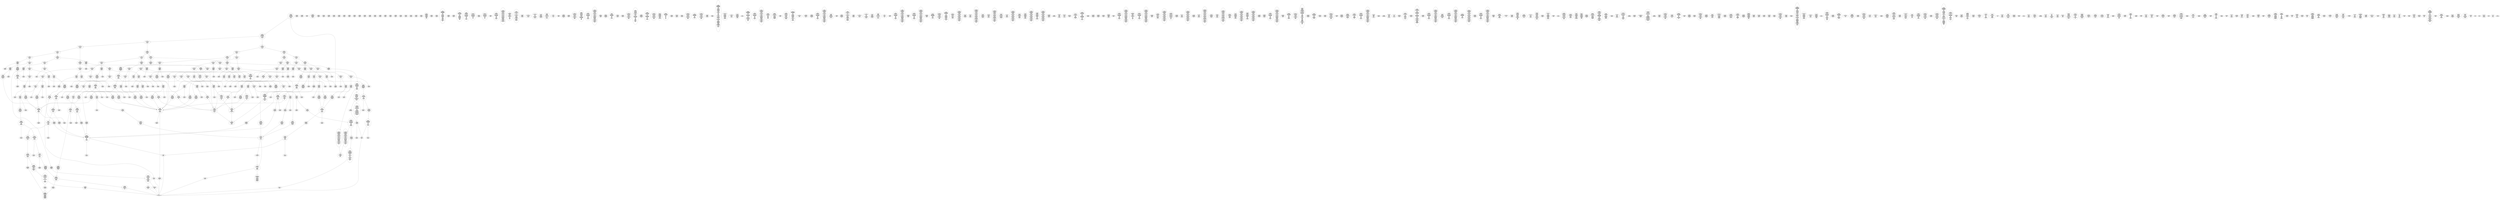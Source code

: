 /* Generated by GvGen v.1.0 (https://www.github.com/stricaud/gvgen) */

digraph G {
compound=true;
   node1 [label="[anywhere]"];
   node2 [label="# 0x0
PUSHX Data
PUSHX Data
MSTORE
PUSHX LogicData
CALLDATASIZE
LT
PUSHX Data
JUMPI
"];
   node3 [label="# 0xd
PUSHX Data
CALLDATALOAD
PUSHX BitData
SHR
PUSHX LogicData
GT
PUSHX Data
JUMPI
"];
   node4 [label="# 0x1e
PUSHX LogicData
GT
PUSHX Data
JUMPI
"];
   node5 [label="# 0x29
PUSHX LogicData
GT
PUSHX Data
JUMPI
"];
   node6 [label="# 0x34
PUSHX LogicData
GT
PUSHX Data
JUMPI
"];
   node7 [label="# 0x3f
PUSHX LogicData
EQ
PUSHX Data
JUMPI
"];
   node8 [label="# 0x4a
PUSHX LogicData
EQ
PUSHX Data
JUMPI
"];
   node9 [label="# 0x55
PUSHX LogicData
EQ
PUSHX Data
JUMPI
"];
   node10 [label="# 0x60
PUSHX LogicData
EQ
PUSHX Data
JUMPI
"];
   node11 [label="# 0x6b
PUSHX Data
REVERT
"];
   node12 [label="# 0x6f
JUMPDEST
PUSHX LogicData
EQ
PUSHX Data
JUMPI
"];
   node13 [label="# 0x7b
PUSHX LogicData
EQ
PUSHX Data
JUMPI
"];
   node14 [label="# 0x86
PUSHX LogicData
EQ
PUSHX Data
JUMPI
"];
   node15 [label="# 0x91
PUSHX Data
REVERT
"];
   node16 [label="# 0x95
JUMPDEST
PUSHX LogicData
GT
PUSHX Data
JUMPI
"];
   node17 [label="# 0xa1
PUSHX LogicData
EQ
PUSHX Data
JUMPI
"];
   node18 [label="# 0xac
PUSHX LogicData
EQ
PUSHX Data
JUMPI
"];
   node19 [label="# 0xb7
PUSHX LogicData
EQ
PUSHX Data
JUMPI
"];
   node20 [label="# 0xc2
PUSHX Data
REVERT
"];
   node21 [label="# 0xc6
JUMPDEST
PUSHX LogicData
EQ
PUSHX Data
JUMPI
"];
   node22 [label="# 0xd2
PUSHX LogicData
EQ
PUSHX Data
JUMPI
"];
   node23 [label="# 0xdd
PUSHX LogicData
EQ
PUSHX Data
JUMPI
"];
   node24 [label="# 0xe8
PUSHX Data
REVERT
"];
   node25 [label="# 0xec
JUMPDEST
PUSHX LogicData
GT
PUSHX Data
JUMPI
"];
   node26 [label="# 0xf8
PUSHX LogicData
GT
PUSHX Data
JUMPI
"];
   node27 [label="# 0x103
PUSHX LogicData
EQ
PUSHX Data
JUMPI
"];
   node28 [label="# 0x10e
PUSHX LogicData
EQ
PUSHX Data
JUMPI
"];
   node29 [label="# 0x119
PUSHX LogicData
EQ
PUSHX Data
JUMPI
"];
   node30 [label="# 0x124
PUSHX Data
REVERT
"];
   node31 [label="# 0x128
JUMPDEST
PUSHX LogicData
EQ
PUSHX Data
JUMPI
"];
   node32 [label="# 0x134
PUSHX LogicData
EQ
PUSHX Data
JUMPI
"];
   node33 [label="# 0x13f
PUSHX LogicData
EQ
PUSHX Data
JUMPI
"];
   node34 [label="# 0x14a
PUSHX Data
REVERT
"];
   node35 [label="# 0x14e
JUMPDEST
PUSHX LogicData
GT
PUSHX Data
JUMPI
"];
   node36 [label="# 0x15a
PUSHX LogicData
EQ
PUSHX Data
JUMPI
"];
   node37 [label="# 0x165
PUSHX LogicData
EQ
PUSHX Data
JUMPI
"];
   node38 [label="# 0x170
PUSHX LogicData
EQ
PUSHX Data
JUMPI
"];
   node39 [label="# 0x17b
PUSHX Data
REVERT
"];
   node40 [label="# 0x17f
JUMPDEST
PUSHX LogicData
EQ
PUSHX Data
JUMPI
"];
   node41 [label="# 0x18b
PUSHX LogicData
EQ
PUSHX Data
JUMPI
"];
   node42 [label="# 0x196
PUSHX LogicData
EQ
PUSHX Data
JUMPI
"];
   node43 [label="# 0x1a1
PUSHX Data
REVERT
"];
   node44 [label="# 0x1a5
JUMPDEST
PUSHX LogicData
GT
PUSHX Data
JUMPI
"];
   node45 [label="# 0x1b1
PUSHX LogicData
GT
PUSHX Data
JUMPI
"];
   node46 [label="# 0x1bc
PUSHX LogicData
GT
PUSHX Data
JUMPI
"];
   node47 [label="# 0x1c7
PUSHX LogicData
EQ
PUSHX Data
JUMPI
"];
   node48 [label="# 0x1d2
PUSHX LogicData
EQ
PUSHX Data
JUMPI
"];
   node49 [label="# 0x1dd
PUSHX LogicData
EQ
PUSHX Data
JUMPI
"];
   node50 [label="# 0x1e8
PUSHX LogicData
EQ
PUSHX Data
JUMPI
"];
   node51 [label="# 0x1f3
PUSHX Data
REVERT
"];
   node52 [label="# 0x1f7
JUMPDEST
PUSHX LogicData
EQ
PUSHX Data
JUMPI
"];
   node53 [label="# 0x203
PUSHX LogicData
EQ
PUSHX Data
JUMPI
"];
   node54 [label="# 0x20e
PUSHX LogicData
EQ
PUSHX Data
JUMPI
"];
   node55 [label="# 0x219
PUSHX Data
REVERT
"];
   node56 [label="# 0x21d
JUMPDEST
PUSHX LogicData
GT
PUSHX Data
JUMPI
"];
   node57 [label="# 0x229
PUSHX LogicData
EQ
PUSHX Data
JUMPI
"];
   node58 [label="# 0x234
PUSHX LogicData
EQ
PUSHX Data
JUMPI
"];
   node59 [label="# 0x23f
PUSHX LogicData
EQ
PUSHX Data
JUMPI
"];
   node60 [label="# 0x24a
PUSHX Data
REVERT
"];
   node61 [label="# 0x24e
JUMPDEST
PUSHX LogicData
EQ
PUSHX Data
JUMPI
"];
   node62 [label="# 0x25a
PUSHX LogicData
EQ
PUSHX Data
JUMPI
"];
   node63 [label="# 0x265
PUSHX LogicData
EQ
PUSHX Data
JUMPI
"];
   node64 [label="# 0x270
PUSHX Data
REVERT
"];
   node65 [label="# 0x274
JUMPDEST
PUSHX LogicData
GT
PUSHX Data
JUMPI
"];
   node66 [label="# 0x280
PUSHX LogicData
GT
PUSHX Data
JUMPI
"];
   node67 [label="# 0x28b
PUSHX LogicData
EQ
PUSHX Data
JUMPI
"];
   node68 [label="# 0x296
PUSHX LogicData
EQ
PUSHX Data
JUMPI
"];
   node69 [label="# 0x2a1
PUSHX LogicData
EQ
PUSHX Data
JUMPI
"];
   node70 [label="# 0x2ac
PUSHX Data
REVERT
"];
   node71 [label="# 0x2b0
JUMPDEST
PUSHX LogicData
EQ
PUSHX Data
JUMPI
"];
   node72 [label="# 0x2bc
PUSHX LogicData
EQ
PUSHX Data
JUMPI
"];
   node73 [label="# 0x2c7
PUSHX LogicData
EQ
PUSHX Data
JUMPI
"];
   node74 [label="# 0x2d2
PUSHX Data
REVERT
"];
   node75 [label="# 0x2d6
JUMPDEST
PUSHX LogicData
GT
PUSHX Data
JUMPI
"];
   node76 [label="# 0x2e2
PUSHX LogicData
EQ
PUSHX Data
JUMPI
"];
   node77 [label="# 0x2ed
PUSHX LogicData
EQ
PUSHX Data
JUMPI
"];
   node78 [label="# 0x2f8
PUSHX LogicData
EQ
PUSHX Data
JUMPI
"];
   node79 [label="# 0x303
PUSHX Data
REVERT
"];
   node80 [label="# 0x307
JUMPDEST
PUSHX LogicData
EQ
PUSHX Data
JUMPI
"];
   node81 [label="# 0x312
PUSHX LogicData
EQ
PUSHX Data
JUMPI
"];
   node82 [label="# 0x31d
PUSHX LogicData
EQ
PUSHX Data
JUMPI
"];
   node83 [label="# 0x328
JUMPDEST
PUSHX Data
REVERT
"];
   node84 [label="# 0x32d
JUMPDEST
CALLVALUE
ISZERO
PUSHX Data
JUMPI
"];
   node85 [label="# 0x335
PUSHX Data
REVERT
"];
   node86 [label="# 0x339
JUMPDEST
PUSHX StorData
SLOAD
PUSHX Data
PUSHX Data
DIV
PUSHX BitData
AND
JUMP
"];
   node87 [label="# 0x34d
JUMPDEST
PUSHX MemData
MLOAD
ISZERO
ISZERO
MSTORE
PUSHX ArithData
ADD
"];
   node88 [label="# 0x359
JUMPDEST
PUSHX MemData
MLOAD
SUB
RETURN
"];
   node89 [label="# 0x362
JUMPDEST
CALLVALUE
ISZERO
PUSHX Data
JUMPI
"];
   node90 [label="# 0x36a
PUSHX Data
REVERT
"];
   node91 [label="# 0x36e
JUMPDEST
PUSHX Data
PUSHX Data
CALLDATASIZE
PUSHX Data
PUSHX Data
JUMP
"];
   node92 [label="# 0x37d
JUMPDEST
PUSHX Data
JUMP
"];
   node93 [label="# 0x382
JUMPDEST
CALLVALUE
ISZERO
PUSHX Data
JUMPI
"];
   node94 [label="# 0x38a
PUSHX Data
REVERT
"];
   node95 [label="# 0x38e
JUMPDEST
PUSHX Data
PUSHX Data
CALLDATASIZE
PUSHX Data
PUSHX Data
JUMP
"];
   node96 [label="# 0x39d
JUMPDEST
PUSHX Data
JUMP
"];
   node97 [label="# 0x3a2
JUMPDEST
STOP
"];
   node98 [label="# 0x3a4
JUMPDEST
CALLVALUE
ISZERO
PUSHX Data
JUMPI
"];
   node99 [label="# 0x3ac
PUSHX Data
REVERT
"];
   node100 [label="# 0x3b0
JUMPDEST
PUSHX Data
PUSHX Data
JUMP
"];
   node101 [label="# 0x3b9
JUMPDEST
PUSHX MemData
MLOAD
PUSHX Data
PUSHX Data
JUMP
"];
   node102 [label="# 0x3c6
JUMPDEST
CALLVALUE
ISZERO
PUSHX Data
JUMPI
"];
   node103 [label="# 0x3ce
PUSHX Data
REVERT
"];
   node104 [label="# 0x3d2
JUMPDEST
PUSHX Data
PUSHX Data
CALLDATASIZE
PUSHX Data
PUSHX Data
JUMP
"];
   node105 [label="# 0x3e1
JUMPDEST
PUSHX Data
JUMP
"];
   node106 [label="# 0x3e6
JUMPDEST
PUSHX MemData
MLOAD
PUSHX ArithData
PUSHX BitData
PUSHX BitData
SHL
SUB
AND
MSTORE
PUSHX ArithData
ADD
PUSHX Data
JUMP
"];
   node107 [label="# 0x3fe
JUMPDEST
CALLVALUE
ISZERO
PUSHX Data
JUMPI
"];
   node108 [label="# 0x406
PUSHX Data
REVERT
"];
   node109 [label="# 0x40a
JUMPDEST
PUSHX Data
PUSHX Data
CALLDATASIZE
PUSHX Data
PUSHX Data
JUMP
"];
   node110 [label="# 0x419
JUMPDEST
PUSHX Data
JUMP
"];
   node111 [label="# 0x41e
JUMPDEST
CALLVALUE
ISZERO
PUSHX Data
JUMPI
"];
   node112 [label="# 0x426
PUSHX Data
REVERT
"];
   node113 [label="# 0x42a
JUMPDEST
PUSHX Data
PUSHX Data
CALLDATASIZE
PUSHX Data
PUSHX Data
JUMP
"];
   node114 [label="# 0x439
JUMPDEST
PUSHX Data
JUMP
"];
   node115 [label="# 0x43e
JUMPDEST
CALLVALUE
ISZERO
PUSHX Data
JUMPI
"];
   node116 [label="# 0x446
PUSHX Data
REVERT
"];
   node117 [label="# 0x44a
JUMPDEST
PUSHX Data
PUSHX Data
JUMP
"];
   node118 [label="# 0x466
JUMPDEST
CALLVALUE
ISZERO
PUSHX Data
JUMPI
"];
   node119 [label="# 0x46e
PUSHX Data
REVERT
"];
   node120 [label="# 0x472
JUMPDEST
PUSHX StorData
SLOAD
PUSHX StorData
SLOAD
SUB
PUSHX BitData
NOT
ADD
"];
   node121 [label="# 0x47f
JUMPDEST
PUSHX MemData
MLOAD
MSTORE
PUSHX ArithData
ADD
PUSHX Data
JUMP
"];
   node122 [label="# 0x48d
JUMPDEST
CALLVALUE
ISZERO
PUSHX Data
JUMPI
"];
   node123 [label="# 0x495
PUSHX Data
REVERT
"];
   node124 [label="# 0x499
JUMPDEST
PUSHX Data
PUSHX StorData
SLOAD
JUMP
"];
   node125 [label="# 0x4a3
JUMPDEST
CALLVALUE
ISZERO
PUSHX Data
JUMPI
"];
   node126 [label="# 0x4ab
PUSHX Data
REVERT
"];
   node127 [label="# 0x4af
JUMPDEST
PUSHX Data
PUSHX Data
CALLDATASIZE
PUSHX Data
PUSHX Data
JUMP
"];
   node128 [label="# 0x4be
JUMPDEST
PUSHX Data
JUMP
"];
   node129 [label="# 0x4c3
JUMPDEST
CALLVALUE
ISZERO
PUSHX Data
JUMPI
"];
   node130 [label="# 0x4cb
PUSHX Data
REVERT
"];
   node131 [label="# 0x4cf
JUMPDEST
PUSHX Data
PUSHX Data
CALLDATASIZE
PUSHX Data
PUSHX Data
JUMP
"];
   node132 [label="# 0x4de
JUMPDEST
PUSHX Data
JUMP
"];
   node133 [label="# 0x4e3
JUMPDEST
PUSHX Data
PUSHX Data
JUMP
"];
   node134 [label="# 0x4eb
JUMPDEST
CALLVALUE
ISZERO
PUSHX Data
JUMPI
"];
   node135 [label="# 0x4f3
PUSHX Data
REVERT
"];
   node136 [label="# 0x4f7
JUMPDEST
PUSHX Data
PUSHX Data
CALLDATASIZE
PUSHX Data
PUSHX Data
JUMP
"];
   node137 [label="# 0x506
JUMPDEST
PUSHX Data
JUMP
"];
   node138 [label="# 0x50b
JUMPDEST
CALLVALUE
ISZERO
PUSHX Data
JUMPI
"];
   node139 [label="# 0x513
PUSHX Data
REVERT
"];
   node140 [label="# 0x517
JUMPDEST
PUSHX Data
PUSHX Data
CALLDATASIZE
PUSHX Data
PUSHX Data
JUMP
"];
   node141 [label="# 0x526
JUMPDEST
PUSHX Data
JUMP
"];
   node142 [label="# 0x52b
JUMPDEST
CALLVALUE
ISZERO
PUSHX Data
JUMPI
"];
   node143 [label="# 0x533
PUSHX Data
REVERT
"];
   node144 [label="# 0x537
JUMPDEST
PUSHX Data
PUSHX Data
CALLDATASIZE
PUSHX Data
PUSHX Data
JUMP
"];
   node145 [label="# 0x546
JUMPDEST
PUSHX Data
JUMP
"];
   node146 [label="# 0x54b
JUMPDEST
CALLVALUE
ISZERO
PUSHX Data
JUMPI
"];
   node147 [label="# 0x553
PUSHX Data
REVERT
"];
   node148 [label="# 0x557
JUMPDEST
PUSHX Data
PUSHX Data
CALLDATASIZE
PUSHX Data
PUSHX Data
JUMP
"];
   node149 [label="# 0x566
JUMPDEST
PUSHX Data
JUMP
"];
   node150 [label="# 0x56b
JUMPDEST
CALLVALUE
ISZERO
PUSHX Data
JUMPI
"];
   node151 [label="# 0x573
PUSHX Data
REVERT
"];
   node152 [label="# 0x577
JUMPDEST
PUSHX StorData
SLOAD
PUSHX Data
PUSHX Data
DIV
PUSHX BitData
AND
JUMP
"];
   node153 [label="# 0x58a
JUMPDEST
CALLVALUE
ISZERO
PUSHX Data
JUMPI
"];
   node154 [label="# 0x592
PUSHX Data
REVERT
"];
   node155 [label="# 0x596
JUMPDEST
PUSHX Data
PUSHX Data
CALLDATASIZE
PUSHX Data
PUSHX Data
JUMP
"];
   node156 [label="# 0x5a5
JUMPDEST
PUSHX Data
JUMP
"];
   node157 [label="# 0x5aa
JUMPDEST
CALLVALUE
ISZERO
PUSHX Data
JUMPI
"];
   node158 [label="# 0x5b2
PUSHX Data
REVERT
"];
   node159 [label="# 0x5b6
JUMPDEST
PUSHX Data
PUSHX StorData
SLOAD
JUMP
"];
   node160 [label="# 0x5c0
JUMPDEST
CALLVALUE
ISZERO
PUSHX Data
JUMPI
"];
   node161 [label="# 0x5c8
PUSHX Data
REVERT
"];
   node162 [label="# 0x5cc
JUMPDEST
PUSHX Data
PUSHX Data
JUMP
"];
   node163 [label="# 0x5d5
JUMPDEST
CALLVALUE
ISZERO
PUSHX Data
JUMPI
"];
   node164 [label="# 0x5dd
PUSHX Data
REVERT
"];
   node165 [label="# 0x5e1
JUMPDEST
PUSHX Data
PUSHX Data
CALLDATASIZE
PUSHX Data
PUSHX Data
JUMP
"];
   node166 [label="# 0x5f0
JUMPDEST
PUSHX Data
JUMP
"];
   node167 [label="# 0x5f5
JUMPDEST
CALLVALUE
ISZERO
PUSHX Data
JUMPI
"];
   node168 [label="# 0x5fd
PUSHX Data
REVERT
"];
   node169 [label="# 0x601
JUMPDEST
PUSHX Data
PUSHX Data
CALLDATASIZE
PUSHX Data
PUSHX Data
JUMP
"];
   node170 [label="# 0x610
JUMPDEST
PUSHX Data
JUMP
"];
   node171 [label="# 0x615
JUMPDEST
CALLVALUE
ISZERO
PUSHX Data
JUMPI
"];
   node172 [label="# 0x61d
PUSHX Data
REVERT
"];
   node173 [label="# 0x621
JUMPDEST
PUSHX Data
PUSHX Data
CALLDATASIZE
PUSHX Data
PUSHX Data
JUMP
"];
   node174 [label="# 0x630
JUMPDEST
PUSHX Data
JUMP
"];
   node175 [label="# 0x635
JUMPDEST
CALLVALUE
ISZERO
PUSHX Data
JUMPI
"];
   node176 [label="# 0x63d
PUSHX Data
REVERT
"];
   node177 [label="# 0x641
JUMPDEST
PUSHX Data
PUSHX Data
JUMP
"];
   node178 [label="# 0x64a
JUMPDEST
PUSHX Data
PUSHX Data
CALLDATASIZE
PUSHX Data
PUSHX Data
JUMP
"];
   node179 [label="# 0x658
JUMPDEST
PUSHX Data
JUMP
"];
   node180 [label="# 0x65d
JUMPDEST
CALLVALUE
ISZERO
PUSHX Data
JUMPI
"];
   node181 [label="# 0x665
PUSHX Data
REVERT
"];
   node182 [label="# 0x669
JUMPDEST
PUSHX Data
PUSHX Data
CALLDATASIZE
PUSHX Data
PUSHX Data
JUMP
"];
   node183 [label="# 0x678
JUMPDEST
PUSHX Data
JUMP
"];
   node184 [label="# 0x67d
JUMPDEST
CALLVALUE
ISZERO
PUSHX Data
JUMPI
"];
   node185 [label="# 0x685
PUSHX Data
REVERT
"];
   node186 [label="# 0x689
JUMPDEST
PUSHX Data
PUSHX Data
CALLDATASIZE
PUSHX Data
PUSHX Data
JUMP
"];
   node187 [label="# 0x698
JUMPDEST
PUSHX Data
JUMP
"];
   node188 [label="# 0x69d
JUMPDEST
CALLVALUE
ISZERO
PUSHX Data
JUMPI
"];
   node189 [label="# 0x6a5
PUSHX Data
REVERT
"];
   node190 [label="# 0x6a9
JUMPDEST
PUSHX StorData
SLOAD
PUSHX ArithData
PUSHX BitData
PUSHX BitData
SHL
SUB
AND
PUSHX Data
JUMP
"];
   node191 [label="# 0x6bb
JUMPDEST
CALLVALUE
ISZERO
PUSHX Data
JUMPI
"];
   node192 [label="# 0x6c3
PUSHX Data
REVERT
"];
   node193 [label="# 0x6c7
JUMPDEST
PUSHX Data
PUSHX Data
JUMP
"];
   node194 [label="# 0x6d0
JUMPDEST
CALLVALUE
ISZERO
PUSHX Data
JUMPI
"];
   node195 [label="# 0x6d8
PUSHX Data
REVERT
"];
   node196 [label="# 0x6dc
JUMPDEST
PUSHX Data
PUSHX StorData
SLOAD
JUMP
"];
   node197 [label="# 0x6e6
JUMPDEST
CALLVALUE
ISZERO
PUSHX Data
JUMPI
"];
   node198 [label="# 0x6ee
PUSHX Data
REVERT
"];
   node199 [label="# 0x6f2
JUMPDEST
PUSHX StorData
SLOAD
PUSHX Data
PUSHX BitData
AND
JUMP
"];
   node200 [label="# 0x700
JUMPDEST
PUSHX Data
PUSHX Data
CALLDATASIZE
PUSHX Data
PUSHX Data
JUMP
"];
   node201 [label="# 0x70e
JUMPDEST
PUSHX Data
JUMP
"];
   node202 [label="# 0x713
JUMPDEST
CALLVALUE
ISZERO
PUSHX Data
JUMPI
"];
   node203 [label="# 0x71b
PUSHX Data
REVERT
"];
   node204 [label="# 0x71f
JUMPDEST
PUSHX Data
PUSHX Data
CALLDATASIZE
PUSHX Data
PUSHX Data
JUMP
"];
   node205 [label="# 0x72e
JUMPDEST
PUSHX Data
JUMP
"];
   node206 [label="# 0x733
JUMPDEST
CALLVALUE
ISZERO
PUSHX Data
JUMPI
"];
   node207 [label="# 0x73b
PUSHX Data
REVERT
"];
   node208 [label="# 0x73f
JUMPDEST
PUSHX Data
PUSHX Data
CALLDATASIZE
PUSHX Data
PUSHX Data
JUMP
"];
   node209 [label="# 0x74e
JUMPDEST
PUSHX Data
JUMP
"];
   node210 [label="# 0x753
JUMPDEST
CALLVALUE
ISZERO
PUSHX Data
JUMPI
"];
   node211 [label="# 0x75b
PUSHX Data
REVERT
"];
   node212 [label="# 0x75f
JUMPDEST
PUSHX Data
PUSHX Data
JUMP
"];
   node213 [label="# 0x768
JUMPDEST
CALLVALUE
ISZERO
PUSHX Data
JUMPI
"];
   node214 [label="# 0x770
PUSHX Data
REVERT
"];
   node215 [label="# 0x774
JUMPDEST
PUSHX Data
PUSHX Data
CALLDATASIZE
PUSHX Data
PUSHX Data
JUMP
"];
   node216 [label="# 0x783
JUMPDEST
PUSHX Data
JUMP
"];
   node217 [label="# 0x788
JUMPDEST
CALLVALUE
ISZERO
PUSHX Data
JUMPI
"];
   node218 [label="# 0x790
PUSHX Data
REVERT
"];
   node219 [label="# 0x794
JUMPDEST
PUSHX Data
PUSHX StorData
SLOAD
JUMP
"];
   node220 [label="# 0x79e
JUMPDEST
CALLVALUE
ISZERO
PUSHX Data
JUMPI
"];
   node221 [label="# 0x7a6
PUSHX Data
REVERT
"];
   node222 [label="# 0x7aa
JUMPDEST
PUSHX Data
PUSHX StorData
SLOAD
JUMP
"];
   node223 [label="# 0x7b4
JUMPDEST
CALLVALUE
ISZERO
PUSHX Data
JUMPI
"];
   node224 [label="# 0x7bc
PUSHX Data
REVERT
"];
   node225 [label="# 0x7c0
JUMPDEST
PUSHX Data
PUSHX Data
JUMP
"];
   node226 [label="# 0x7c9
JUMPDEST
CALLVALUE
ISZERO
PUSHX Data
JUMPI
"];
   node227 [label="# 0x7d1
PUSHX Data
REVERT
"];
   node228 [label="# 0x7d5
JUMPDEST
PUSHX Data
PUSHX Data
CALLDATASIZE
PUSHX Data
PUSHX Data
JUMP
"];
   node229 [label="# 0x7e4
JUMPDEST
PUSHX Data
JUMP
"];
   node230 [label="# 0x7e9
JUMPDEST
CALLVALUE
ISZERO
PUSHX Data
JUMPI
"];
   node231 [label="# 0x7f1
PUSHX Data
REVERT
"];
   node232 [label="# 0x7f5
JUMPDEST
PUSHX Data
PUSHX Data
CALLDATASIZE
PUSHX Data
PUSHX Data
JUMP
"];
   node233 [label="# 0x804
JUMPDEST
PUSHX Data
PUSHX Data
MSTORE
PUSHX Data
MSTORE
PUSHX Data
SHA3
SLOAD
JUMP
"];
   node234 [label="# 0x816
JUMPDEST
CALLVALUE
ISZERO
PUSHX Data
JUMPI
"];
   node235 [label="# 0x81e
PUSHX Data
REVERT
"];
   node236 [label="# 0x822
JUMPDEST
PUSHX Data
PUSHX Data
CALLDATASIZE
PUSHX Data
PUSHX Data
JUMP
"];
   node237 [label="# 0x831
JUMPDEST
PUSHX Data
JUMP
"];
   node238 [label="# 0x836
JUMPDEST
CALLVALUE
ISZERO
PUSHX Data
JUMPI
"];
   node239 [label="# 0x83e
PUSHX Data
REVERT
"];
   node240 [label="# 0x842
JUMPDEST
PUSHX Data
PUSHX StorData
SLOAD
JUMP
"];
   node241 [label="# 0x84c
JUMPDEST
CALLVALUE
ISZERO
PUSHX Data
JUMPI
"];
   node242 [label="# 0x854
PUSHX Data
REVERT
"];
   node243 [label="# 0x858
JUMPDEST
PUSHX Data
PUSHX Data
JUMP
"];
   node244 [label="# 0x861
JUMPDEST
CALLVALUE
ISZERO
PUSHX Data
JUMPI
"];
   node245 [label="# 0x869
PUSHX Data
REVERT
"];
   node246 [label="# 0x86d
JUMPDEST
PUSHX Data
PUSHX Data
CALLDATASIZE
PUSHX Data
PUSHX Data
JUMP
"];
   node247 [label="# 0x87c
JUMPDEST
PUSHX Data
JUMP
"];
   node248 [label="# 0x881
JUMPDEST
CALLVALUE
ISZERO
PUSHX Data
JUMPI
"];
   node249 [label="# 0x889
PUSHX Data
REVERT
"];
   node250 [label="# 0x88d
JUMPDEST
PUSHX Data
PUSHX Data
CALLDATASIZE
PUSHX Data
PUSHX Data
JUMP
"];
   node251 [label="# 0x89c
JUMPDEST
PUSHX ArithData
PUSHX BitData
PUSHX BitData
SHL
SUB
AND
PUSHX Data
MSTORE
PUSHX Data
PUSHX Data
MSTORE
PUSHX Data
SHA3
AND
MSTORE
MSTORE
SHA3
SLOAD
PUSHX BitData
AND
JUMP
"];
   node252 [label="# 0x8ca
JUMPDEST
CALLVALUE
ISZERO
PUSHX Data
JUMPI
"];
   node253 [label="# 0x8d2
PUSHX Data
REVERT
"];
   node254 [label="# 0x8d6
JUMPDEST
PUSHX Data
PUSHX Data
CALLDATASIZE
PUSHX Data
PUSHX Data
JUMP
"];
   node255 [label="# 0x8e5
JUMPDEST
PUSHX Data
JUMP
"];
   node256 [label="# 0x8ea
JUMPDEST
CALLVALUE
ISZERO
PUSHX Data
JUMPI
"];
   node257 [label="# 0x8f2
PUSHX Data
REVERT
"];
   node258 [label="# 0x8f6
JUMPDEST
PUSHX Data
PUSHX Data
CALLDATASIZE
PUSHX Data
PUSHX Data
JUMP
"];
   node259 [label="# 0x905
JUMPDEST
PUSHX Data
JUMP
"];
   node260 [label="# 0x90a
JUMPDEST
CALLVALUE
ISZERO
PUSHX Data
JUMPI
"];
   node261 [label="# 0x912
PUSHX Data
REVERT
"];
   node262 [label="# 0x916
JUMPDEST
PUSHX Data
PUSHX Data
CALLDATASIZE
PUSHX Data
PUSHX Data
JUMP
"];
   node263 [label="# 0x925
JUMPDEST
PUSHX ArithData
PUSHX BitData
PUSHX BitData
SHL
SUB
AND
PUSHX Data
MSTORE
PUSHX Data
PUSHX Data
MSTORE
PUSHX Data
SHA3
SLOAD
JUMP
"];
   node264 [label="# 0x940
JUMPDEST
PUSHX Data
PUSHX BitData
PUSHX BitData
SHL
PUSHX ArithData
PUSHX BitData
PUSHX BitData
SHL
SUB
NOT
AND
EQ
PUSHX Data
JUMPI
"];
   node265 [label="# 0x95c
PUSHX BitData
PUSHX BitData
SHL
PUSHX ArithData
PUSHX BitData
PUSHX BitData
SHL
SUB
NOT
AND
EQ
"];
   node266 [label="# 0x971
JUMPDEST
PUSHX Data
JUMPI
"];
   node267 [label="# 0x977
PUSHX BitData
PUSHX BitData
SHL
PUSHX ArithData
PUSHX BitData
PUSHX BitData
SHL
SUB
NOT
AND
EQ
"];
   node268 [label="# 0x98c
JUMPDEST
JUMP
"];
   node269 [label="# 0x992
JUMPDEST
PUSHX StorData
SLOAD
PUSHX ArithData
PUSHX BitData
PUSHX BitData
SHL
SUB
AND
CALLER
EQ
PUSHX Data
JUMPI
"];
   node270 [label="# 0x9a5
PUSHX MemData
MLOAD
PUSHX BitData
PUSHX BitData
SHL
MSTORE
PUSHX Data
PUSHX ArithData
ADD
MSTORE
PUSHX ArithData
ADD
MSTORE
PUSHX MemData
MLOAD
PUSHX Data
PUSHX Data
CODECOPY
MLOAD
MSTORE
PUSHX ArithData
ADD
MSTORE
PUSHX ArithData
ADD
"];
   node271 [label="# 0x9d6
JUMPDEST
PUSHX MemData
MLOAD
SUB
REVERT
"];
   node272 [label="# 0x9df
JUMPDEST
PUSHX StorData
SLOAD
ISZERO
ISZERO
PUSHX ArithData
MUL
PUSHX BitData
NOT
AND
OR
SSTORE
JUMP
"];
   node273 [label="# 0x9f9
JUMPDEST
PUSHX Data
PUSHX StorData
SLOAD
PUSHX Data
PUSHX Data
JUMP
"];
   node274 [label="# 0xa08
JUMPDEST
PUSHX ArithData
ADD
PUSHX ArithData
DIV
MUL
PUSHX ArithData
ADD
PUSHX MemData
MLOAD
ADD
PUSHX Data
MSTORE
MSTORE
PUSHX ArithData
ADD
SLOAD
PUSHX Data
PUSHX Data
JUMP
"];
   node275 [label="# 0xa34
JUMPDEST
ISZERO
PUSHX Data
JUMPI
"];
   node276 [label="# 0xa3b
PUSHX LogicData
LT
PUSHX Data
JUMPI
"];
   node277 [label="# 0xa43
PUSHX ArithData
SLOAD
DIV
MUL
MSTORE
PUSHX ArithData
ADD
PUSHX Data
JUMP
"];
   node278 [label="# 0xa56
JUMPDEST
ADD
PUSHX Data
MSTORE
PUSHX Data
PUSHX Data
SHA3
"];
   node279 [label="# 0xa64
JUMPDEST
SLOAD
MSTORE
PUSHX ArithData
ADD
PUSHX ArithData
ADD
GT
PUSHX Data
JUMPI
"];
   node280 [label="# 0xa78
SUB
PUSHX BitData
AND
ADD
"];
   node281 [label="# 0xa81
JUMPDEST
JUMP
"];
   node282 [label="# 0xa8b
JUMPDEST
PUSHX Data
PUSHX Data
PUSHX Data
JUMP
"];
   node283 [label="# 0xa96
JUMPDEST
PUSHX Data
JUMPI
"];
   node284 [label="# 0xa9b
PUSHX MemData
MLOAD
PUSHX BitData
PUSHX BitData
SHL
MSTORE
PUSHX ArithData
ADD
PUSHX MemData
MLOAD
SUB
REVERT
"];
   node285 [label="# 0xab3
JUMPDEST
PUSHX Data
MSTORE
PUSHX Data
PUSHX Data
MSTORE
PUSHX Data
SHA3
SLOAD
PUSHX ArithData
PUSHX BitData
PUSHX BitData
SHL
SUB
AND
JUMP
"];
   node286 [label="# 0xacf
JUMPDEST
PUSHX StorData
SLOAD
PUSHX ArithData
PUSHX BitData
PUSHX BitData
SHL
SUB
AND
CALLER
EQ
PUSHX Data
JUMPI
"];
   node287 [label="# 0xae2
PUSHX MemData
MLOAD
PUSHX BitData
PUSHX BitData
SHL
MSTORE
PUSHX Data
PUSHX ArithData
ADD
MSTORE
PUSHX ArithData
ADD
MSTORE
PUSHX MemData
MLOAD
PUSHX Data
PUSHX Data
CODECOPY
MLOAD
MSTORE
PUSHX ArithData
ADD
MSTORE
PUSHX ArithData
ADD
PUSHX Data
JUMP
"];
   node288 [label="# 0xb17
JUMPDEST
PUSHX Data
SSTORE
JUMP
"];
   node289 [label="# 0xb1c
JUMPDEST
PUSHX Data
PUSHX Data
PUSHX Data
JUMP
"];
   node290 [label="# 0xb27
JUMPDEST
CALLER
PUSHX ArithData
PUSHX BitData
PUSHX BitData
SHL
SUB
AND
EQ
PUSHX Data
JUMPI
"];
   node291 [label="# 0xb3a
PUSHX Data
CALLER
PUSHX Data
JUMP
"];
   node292 [label="# 0xb43
JUMPDEST
PUSHX Data
JUMPI
"];
   node293 [label="# 0xb48
PUSHX MemData
MLOAD
PUSHX BitData
PUSHX BitData
SHL
MSTORE
PUSHX ArithData
ADD
PUSHX MemData
MLOAD
SUB
REVERT
"];
   node294 [label="# 0xb60
JUMPDEST
PUSHX Data
MSTORE
PUSHX Data
PUSHX Data
MSTORE
PUSHX MemData
SHA3
SLOAD
PUSHX BitData
NOT
AND
PUSHX ArithData
PUSHX BitData
PUSHX BitData
SHL
SUB
AND
OR
SSTORE
MLOAD
AND
PUSHX Data
LOGX
JUMP
"];
   node295 [label="# 0xbc9
JUMPDEST
PUSHX Data
PUSHX Data
PUSHX Data
JUMP
"];
   node296 [label="# 0xbd4
JUMPDEST
PUSHX ArithData
PUSHX BitData
PUSHX BitData
SHL
SUB
AND
PUSHX ArithData
PUSHX BitData
PUSHX BitData
SHL
SUB
AND
EQ
PUSHX Data
JUMPI
"];
   node297 [label="# 0xbf0
PUSHX MemData
MLOAD
PUSHX BitData
PUSHX BitData
SHL
MSTORE
PUSHX ArithData
ADD
PUSHX MemData
MLOAD
SUB
REVERT
"];
   node298 [label="# 0xc07
JUMPDEST
PUSHX Data
MSTORE
PUSHX Data
PUSHX Data
MSTORE
PUSHX Data
SHA3
SLOAD
PUSHX Data
CALLER
"];
   node299 [label="# 0xc1e
JUMPDEST
PUSHX ArithData
PUSHX BitData
PUSHX BitData
SHL
SUB
AND
AND
EQ
EQ
OR
JUMP
"];
   node300 [label="# 0xc33
JUMPDEST
PUSHX Data
JUMPI
"];
   node301 [label="# 0xc38
PUSHX Data
CALLER
PUSHX Data
JUMP
"];
   node302 [label="# 0xc41
JUMPDEST
PUSHX Data
JUMPI
"];
   node303 [label="# 0xc46
PUSHX MemData
MLOAD
PUSHX BitData
PUSHX BitData
SHL
MSTORE
PUSHX ArithData
ADD
PUSHX MemData
MLOAD
SUB
REVERT
"];
   node304 [label="# 0xc5e
JUMPDEST
PUSHX ArithData
PUSHX BitData
PUSHX BitData
SHL
SUB
AND
PUSHX Data
JUMPI
"];
   node305 [label="# 0xc6d
PUSHX MemData
MLOAD
PUSHX BitData
PUSHX BitData
SHL
MSTORE
PUSHX ArithData
ADD
PUSHX MemData
MLOAD
SUB
REVERT
"];
   node306 [label="# 0xc85
JUMPDEST
ISZERO
PUSHX Data
JUMPI
"];
   node307 [label="# 0xc8c
PUSHX Data
SSTORE
"];
   node308 [label="# 0xc90
JUMPDEST
PUSHX ArithData
PUSHX BitData
PUSHX BitData
SHL
SUB
AND
PUSHX Data
MSTORE
PUSHX Data
PUSHX Data
MSTORE
PUSHX Data
SHA3
SLOAD
PUSHX BitData
NOT
ADD
SSTORE
AND
MSTORE
SHA3
SLOAD
PUSHX ArithData
ADD
SSTORE
TIMESTAMP
PUSHX BitData
SHL
OR
PUSHX BitData
PUSHX BitData
SHL
OR
PUSHX Data
MSTORE
PUSHX Data
PUSHX Data
MSTORE
PUSHX Data
SHA3
SSTORE
PUSHX BitData
PUSHX BitData
SHL
AND
PUSHX Data
JUMPI
"];
   node309 [label="# 0xce8
PUSHX ArithData
ADD
PUSHX Data
MSTORE
PUSHX Data
PUSHX Data
MSTORE
PUSHX Data
SHA3
SLOAD
PUSHX Data
JUMPI
"];
   node310 [label="# 0xcff
PUSHX StorData
SLOAD
EQ
PUSHX Data
JUMPI
"];
   node311 [label="# 0xd08
PUSHX Data
MSTORE
PUSHX Data
PUSHX Data
MSTORE
PUSHX Data
SHA3
SSTORE
"];
   node312 [label="# 0xd19
JUMPDEST
"];
   node313 [label="# 0xd1b
JUMPDEST
PUSHX ArithData
PUSHX BitData
PUSHX BitData
SHL
SUB
AND
PUSHX ArithData
PUSHX BitData
PUSHX BitData
SHL
SUB
AND
PUSHX Data
PUSHX MemData
MLOAD
PUSHX MemData
MLOAD
SUB
LOGX
JUMP
"];
   node314 [label="# 0xd64
JUMPDEST
PUSHX StorData
SLOAD
PUSHX ArithData
PUSHX BitData
PUSHX BitData
SHL
SUB
AND
CALLER
EQ
PUSHX Data
JUMPI
"];
   node315 [label="# 0xd77
PUSHX MemData
MLOAD
PUSHX BitData
PUSHX BitData
SHL
MSTORE
PUSHX Data
PUSHX ArithData
ADD
MSTORE
PUSHX ArithData
ADD
MSTORE
PUSHX MemData
MLOAD
PUSHX Data
PUSHX Data
CODECOPY
MLOAD
MSTORE
PUSHX ArithData
ADD
MSTORE
PUSHX ArithData
ADD
PUSHX Data
JUMP
"];
   node316 [label="# 0xdac
JUMPDEST
PUSHX StorData
SLOAD
PUSHX BitData
NOT
AND
ISZERO
ISZERO
OR
SSTORE
JUMP
"];
   node317 [label="# 0xdbf
JUMPDEST
PUSHX StorData
SLOAD
PUSHX ArithData
PUSHX BitData
PUSHX BitData
SHL
SUB
AND
CALLER
EQ
PUSHX Data
JUMPI
"];
   node318 [label="# 0xdd2
PUSHX MemData
MLOAD
PUSHX BitData
PUSHX BitData
SHL
MSTORE
PUSHX Data
PUSHX ArithData
ADD
MSTORE
PUSHX ArithData
ADD
MSTORE
PUSHX MemData
MLOAD
PUSHX Data
PUSHX Data
CODECOPY
MLOAD
MSTORE
PUSHX ArithData
ADD
MSTORE
PUSHX ArithData
ADD
PUSHX Data
JUMP
"];
   node319 [label="# 0xe07
JUMPDEST
PUSHX MemData
MLOAD
PUSHX Data
PUSHX Data
SELFBALANCE
GAS
CALL
RETURNDATASIZE
PUSHX LogicData
EQ
PUSHX Data
JUMPI
"];
   node320 [label="# 0xe3c
PUSHX MemData
MLOAD
PUSHX BitData
NOT
PUSHX ArithData
RETURNDATASIZE
ADD
AND
ADD
PUSHX Data
MSTORE
RETURNDATASIZE
MSTORE
RETURNDATASIZE
PUSHX Data
PUSHX ArithData
ADD
RETURNDATACOPY
PUSHX Data
JUMP
"];
   node321 [label="# 0xe5d
JUMPDEST
PUSHX Data
"];
   node322 [label="# 0xe62
JUMPDEST
PUSHX Data
JUMPI
"];
   node323 [label="# 0xe6c
PUSHX Data
REVERT
"];
   node324 [label="# 0xe70
JUMPDEST
JUMP
"];
   node325 [label="# 0xe73
JUMPDEST
PUSHX Data
PUSHX MemData
MLOAD
PUSHX ArithData
ADD
PUSHX Data
MSTORE
PUSHX Data
MSTORE
PUSHX Data
JUMP
"];
   node326 [label="# 0xe8e
JUMPDEST
JUMP
"];
   node327 [label="# 0xe93
JUMPDEST
PUSHX StorData
SLOAD
PUSHX Data
PUSHX BitData
AND
ISZERO
ISZERO
PUSHX LogicData
EQ
ISZERO
PUSHX Data
JUMPI
"];
   node328 [label="# 0xea7
PUSHX ArithData
PUSHX BitData
PUSHX BitData
SHL
SUB
AND
PUSHX Data
MSTORE
PUSHX Data
PUSHX Data
MSTORE
PUSHX Data
SHA3
SLOAD
PUSHX StorData
SLOAD
GT
ISZERO
PUSHX Data
JUMPI
"];
   node329 [label="# 0xeca
PUSHX StorData
SLOAD
JUMP
"];
   node330 [label="# 0xed3
JUMPDEST
PUSHX StorData
SLOAD
JUMP
"];
   node331 [label="# 0xedb
JUMPDEST
JUMP
"];
   node332 [label="# 0xee0
JUMPDEST
PUSHX Data
PUSHX Data
PUSHX Data
JUMP
"];
   node333 [label="# 0xeeb
JUMPDEST
PUSHX StorData
SLOAD
PUSHX ArithData
PUSHX BitData
PUSHX BitData
SHL
SUB
AND
CALLER
EQ
PUSHX Data
JUMPI
"];
   node334 [label="# 0xefe
PUSHX MemData
MLOAD
PUSHX BitData
PUSHX BitData
SHL
MSTORE
PUSHX Data
PUSHX ArithData
ADD
MSTORE
PUSHX ArithData
ADD
MSTORE
PUSHX MemData
MLOAD
PUSHX Data
PUSHX Data
CODECOPY
MLOAD
MSTORE
PUSHX ArithData
ADD
MSTORE
PUSHX ArithData
ADD
PUSHX Data
JUMP
"];
   node335 [label="# 0xf33
JUMPDEST
MLOAD
PUSHX Data
PUSHX Data
PUSHX ArithData
ADD
PUSHX Data
JUMP
"];
   node336 [label="# 0xf46
JUMPDEST
JUMP
"];
   node337 [label="# 0xf4a
JUMPDEST
PUSHX Data
PUSHX Data
PUSHX Data
JUMP
"];
   node338 [label="# 0xf55
JUMPDEST
PUSHX StorData
SLOAD
PUSHX Data
PUSHX Data
JUMP
"];
   node339 [label="# 0xf62
JUMPDEST
PUSHX ArithData
ADD
PUSHX ArithData
DIV
MUL
PUSHX ArithData
ADD
PUSHX MemData
MLOAD
ADD
PUSHX Data
MSTORE
MSTORE
PUSHX ArithData
ADD
SLOAD
PUSHX Data
PUSHX Data
JUMP
"];
   node340 [label="# 0xf8e
JUMPDEST
ISZERO
PUSHX Data
JUMPI
"];
   node341 [label="# 0xf95
PUSHX LogicData
LT
PUSHX Data
JUMPI
"];
   node342 [label="# 0xf9d
PUSHX ArithData
SLOAD
DIV
MUL
MSTORE
PUSHX ArithData
ADD
PUSHX Data
JUMP
"];
   node343 [label="# 0xfb0
JUMPDEST
ADD
PUSHX Data
MSTORE
PUSHX Data
PUSHX Data
SHA3
"];
   node344 [label="# 0xfbe
JUMPDEST
SLOAD
MSTORE
PUSHX ArithData
ADD
PUSHX ArithData
ADD
GT
PUSHX Data
JUMPI
"];
   node345 [label="# 0xfd2
SUB
PUSHX BitData
AND
ADD
"];
   node346 [label="# 0xfdb
JUMPDEST
JUMP
"];
   node347 [label="# 0xfe3
JUMPDEST
PUSHX StorData
SLOAD
PUSHX ArithData
PUSHX BitData
PUSHX BitData
SHL
SUB
AND
CALLER
EQ
PUSHX Data
JUMPI
"];
   node348 [label="# 0xff6
PUSHX MemData
MLOAD
PUSHX BitData
PUSHX BitData
SHL
MSTORE
PUSHX Data
PUSHX ArithData
ADD
MSTORE
PUSHX ArithData
ADD
MSTORE
PUSHX MemData
MLOAD
PUSHX Data
PUSHX Data
CODECOPY
MLOAD
MSTORE
PUSHX ArithData
ADD
MSTORE
PUSHX ArithData
ADD
PUSHX Data
JUMP
"];
   node349 [label="# 0x102b
JUMPDEST
PUSHX Data
SSTORE
JUMP
"];
   node350 [label="# 0x1030
JUMPDEST
PUSHX StorData
SLOAD
PUSHX ArithData
PUSHX BitData
PUSHX BitData
SHL
SUB
AND
CALLER
EQ
PUSHX Data
JUMPI
"];
   node351 [label="# 0x1043
PUSHX MemData
MLOAD
PUSHX BitData
PUSHX BitData
SHL
MSTORE
PUSHX Data
PUSHX ArithData
ADD
MSTORE
PUSHX ArithData
ADD
MSTORE
PUSHX MemData
MLOAD
PUSHX Data
PUSHX Data
CODECOPY
MLOAD
MSTORE
PUSHX ArithData
ADD
MSTORE
PUSHX ArithData
ADD
PUSHX Data
JUMP
"];
   node352 [label="# 0x1078
JUMPDEST
PUSHX Data
SSTORE
JUMP
"];
   node353 [label="# 0x107d
JUMPDEST
PUSHX Data
PUSHX ArithData
PUSHX BitData
PUSHX BitData
SHL
SUB
AND
PUSHX Data
JUMPI
"];
   node354 [label="# 0x108e
PUSHX MemData
MLOAD
PUSHX BitData
PUSHX BitData
SHL
MSTORE
PUSHX ArithData
ADD
PUSHX MemData
MLOAD
SUB
REVERT
"];
   node355 [label="# 0x10a6
JUMPDEST
PUSHX ArithData
PUSHX BitData
PUSHX BitData
SHL
SUB
AND
PUSHX Data
MSTORE
PUSHX Data
PUSHX Data
MSTORE
PUSHX Data
SHA3
SLOAD
PUSHX BitData
AND
JUMP
"];
   node356 [label="# 0x10cc
JUMPDEST
PUSHX StorData
SLOAD
PUSHX ArithData
PUSHX BitData
PUSHX BitData
SHL
SUB
AND
CALLER
EQ
PUSHX Data
JUMPI
"];
   node357 [label="# 0x10df
PUSHX MemData
MLOAD
PUSHX BitData
PUSHX BitData
SHL
MSTORE
PUSHX Data
PUSHX ArithData
ADD
MSTORE
PUSHX ArithData
ADD
MSTORE
PUSHX MemData
MLOAD
PUSHX Data
PUSHX Data
CODECOPY
MLOAD
MSTORE
PUSHX ArithData
ADD
MSTORE
PUSHX ArithData
ADD
PUSHX Data
JUMP
"];
   node358 [label="# 0x1114
JUMPDEST
PUSHX Data
PUSHX Data
PUSHX Data
JUMP
"];
   node359 [label="# 0x111e
JUMPDEST
JUMP
"];
   node360 [label="# 0x1120
JUMPDEST
PUSHX StorData
SLOAD
PUSHX Data
DIV
PUSHX BitData
AND
ISZERO
PUSHX Data
JUMPI
"];
   node361 [label="# 0x1132
PUSHX MemData
MLOAD
PUSHX BitData
PUSHX BitData
SHL
MSTORE
PUSHX Data
PUSHX ArithData
ADD
MSTORE
PUSHX Data
PUSHX ArithData
ADD
MSTORE
PUSHX Data
PUSHX ArithData
ADD
MSTORE
PUSHX ArithData
ADD
PUSHX Data
JUMP
"];
   node362 [label="# 0x1179
JUMPDEST
MLOAD
PUSHX Data
PUSHX Data
JUMP
"];
   node363 [label="# 0x1183
JUMPDEST
GT
ISZERO
PUSHX Data
JUMPI
"];
   node364 [label="# 0x118b
PUSHX MemData
MLOAD
PUSHX BitData
PUSHX BitData
SHL
MSTORE
PUSHX Data
PUSHX ArithData
ADD
MSTORE
PUSHX Data
PUSHX ArithData
ADD
MSTORE
PUSHX Data
PUSHX ArithData
ADD
MSTORE
PUSHX BitData
PUSHX BitData
SHL
PUSHX ArithData
ADD
MSTORE
PUSHX ArithData
ADD
PUSHX Data
JUMP
"];
   node365 [label="# 0x11dd
JUMPDEST
MLOAD
PUSHX StorData
SLOAD
PUSHX Data
PUSHX Data
JUMP
"];
   node366 [label="# 0x11ed
JUMPDEST
CALLVALUE
LT
ISZERO
PUSHX Data
JUMPI
"];
   node367 [label="# 0x11f5
PUSHX MemData
MLOAD
PUSHX BitData
PUSHX BitData
SHL
MSTORE
PUSHX Data
PUSHX ArithData
ADD
MSTORE
PUSHX Data
PUSHX ArithData
ADD
MSTORE
PUSHX BitData
PUSHX BitData
SHL
PUSHX ArithData
ADD
MSTORE
PUSHX ArithData
ADD
PUSHX Data
JUMP
"];
   node368 [label="# 0x122d
JUMPDEST
MLOAD
PUSHX StorData
SLOAD
PUSHX StorData
SLOAD
PUSHX Data
PUSHX Data
JUMP
"];
   node369 [label="# 0x123f
JUMPDEST
GT
ISZERO
PUSHX Data
JUMPI
"];
   node370 [label="# 0x1246
PUSHX MemData
MLOAD
PUSHX BitData
PUSHX BitData
SHL
MSTORE
PUSHX Data
PUSHX ArithData
ADD
MSTORE
PUSHX Data
PUSHX ArithData
ADD
MSTORE
PUSHX Data
PUSHX ArithData
ADD
MSTORE
PUSHX ArithData
ADD
PUSHX Data
JUMP
"];
   node371 [label="# 0x128d
JUMPDEST
MLOAD
PUSHX StorData
SLOAD
PUSHX BitData
AND
ISZERO
PUSHX Data
JUMPI
"];
   node372 [label="# 0x129b
CALLER
PUSHX Data
MSTORE
PUSHX Data
PUSHX Data
MSTORE
PUSHX Data
SHA3
SLOAD
PUSHX Data
JUMPI
"];
   node373 [label="# 0x12af
PUSHX MemData
MLOAD
PUSHX BitData
PUSHX BitData
SHL
MSTORE
PUSHX Data
PUSHX ArithData
ADD
MSTORE
PUSHX Data
PUSHX ArithData
ADD
MSTORE
PUSHX Data
PUSHX ArithData
ADD
MSTORE
PUSHX ArithData
ADD
PUSHX Data
JUMP
"];
   node374 [label="# 0x12f6
JUMPDEST
CALLER
PUSHX Data
MSTORE
PUSHX Data
PUSHX Data
MSTORE
PUSHX Data
SHA3
SLOAD
GT
ISZERO
PUSHX Data
JUMPI
"];
   node375 [label="# 0x130e
PUSHX MemData
MLOAD
PUSHX BitData
PUSHX BitData
SHL
MSTORE
PUSHX Data
PUSHX ArithData
ADD
MSTORE
PUSHX Data
PUSHX ArithData
ADD
MSTORE
PUSHX Data
PUSHX ArithData
ADD
MSTORE
PUSHX ArithData
ADD
PUSHX Data
JUMP
"];
   node376 [label="# 0x1355
JUMPDEST
PUSHX Data
MLOAD
PUSHX Data
JUMP
"];
   node377 [label="# 0x135f
JUMPDEST
PUSHX Data
"];
   node378 [label="# 0x1362
JUMPDEST
MLOAD
LT
ISZERO
PUSHX Data
JUMPI
"];
   node379 [label="# 0x136c
PUSHX Data
MLOAD
LT
PUSHX Data
JUMPI
"];
   node380 [label="# 0x1378
PUSHX Data
PUSHX Data
JUMP
"];
   node381 [label="# 0x137f
JUMPDEST
PUSHX ArithData
MUL
PUSHX ArithData
ADD
ADD
MLOAD
PUSHX Data
PUSHX Data
JUMP
"];
   node382 [label="# 0x1392
JUMPDEST
PUSHX ArithData
PUSHX BitData
PUSHX BitData
SHL
SUB
AND
CALLER
PUSHX ArithData
PUSHX BitData
PUSHX BitData
SHL
SUB
AND
EQ
PUSHX Data
JUMPI
"];
   node383 [label="# 0x13ab
PUSHX Data
REVERT
"];
   node384 [label="# 0x13af
JUMPDEST
PUSHX Data
PUSHX Data
JUMP
"];
   node385 [label="# 0x13b8
JUMPDEST
PUSHX Data
PUSHX Data
JUMP
"];
   node386 [label="# 0x13c3
JUMPDEST
PUSHX Data
JUMP
"];
   node387 [label="# 0x13cb
JUMPDEST
PUSHX Data
CALLER
MLOAD
PUSHX Data
JUMP
"];
   node388 [label="# 0x13d7
JUMPDEST
JUMP
"];
   node389 [label="# 0x13de
JUMPDEST
PUSHX StorData
SLOAD
PUSHX ArithData
PUSHX BitData
PUSHX BitData
SHL
SUB
AND
CALLER
EQ
PUSHX Data
JUMPI
"];
   node390 [label="# 0x13f1
PUSHX MemData
MLOAD
PUSHX BitData
PUSHX BitData
SHL
MSTORE
PUSHX Data
PUSHX ArithData
ADD
MSTORE
PUSHX ArithData
ADD
MSTORE
PUSHX MemData
MLOAD
PUSHX Data
PUSHX Data
CODECOPY
MLOAD
MSTORE
PUSHX ArithData
ADD
MSTORE
PUSHX ArithData
ADD
PUSHX Data
JUMP
"];
   node391 [label="# 0x1426
JUMPDEST
PUSHX StorData
SLOAD
ISZERO
ISZERO
PUSHX ArithData
MUL
PUSHX BitData
NOT
AND
OR
SSTORE
JUMP
"];
   node392 [label="# 0x1442
JUMPDEST
PUSHX StorData
SLOAD
PUSHX ArithData
PUSHX BitData
PUSHX BitData
SHL
SUB
AND
CALLER
EQ
PUSHX Data
JUMPI
"];
   node393 [label="# 0x1455
PUSHX MemData
MLOAD
PUSHX BitData
PUSHX BitData
SHL
MSTORE
PUSHX Data
PUSHX ArithData
ADD
MSTORE
PUSHX ArithData
ADD
MSTORE
PUSHX MemData
MLOAD
PUSHX Data
PUSHX Data
CODECOPY
MLOAD
MSTORE
PUSHX ArithData
ADD
MSTORE
PUSHX ArithData
ADD
PUSHX Data
JUMP
"];
   node394 [label="# 0x148a
JUMPDEST
PUSHX Data
SSTORE
JUMP
"];
   node395 [label="# 0x148f
JUMPDEST
PUSHX Data
PUSHX StorData
SLOAD
PUSHX Data
PUSHX Data
JUMP
"];
   node396 [label="# 0x149e
JUMPDEST
PUSHX StorData
SLOAD
PUSHX Data
DIV
PUSHX BitData
AND
ISZERO
PUSHX Data
JUMPI
"];
   node397 [label="# 0x14af
PUSHX MemData
MLOAD
PUSHX BitData
PUSHX BitData
SHL
MSTORE
PUSHX Data
PUSHX ArithData
ADD
MSTORE
PUSHX Data
PUSHX ArithData
ADD
MSTORE
PUSHX Data
PUSHX ArithData
ADD
MSTORE
PUSHX ArithData
ADD
PUSHX Data
JUMP
"];
   node398 [label="# 0x14f6
JUMPDEST
PUSHX StorData
SLOAD
PUSHX Data
PUSHX StorData
SLOAD
PUSHX StorData
SLOAD
PUSHX BitData
NOT
SUB
ADD
JUMP
"];
   node399 [label="# 0x150d
JUMPDEST
PUSHX Data
PUSHX Data
JUMP
"];
   node400 [label="# 0x1517
JUMPDEST
GT
ISZERO
PUSHX Data
JUMPI
"];
   node401 [label="# 0x151e
PUSHX MemData
MLOAD
PUSHX BitData
PUSHX BitData
SHL
MSTORE
PUSHX Data
PUSHX ArithData
ADD
MSTORE
PUSHX Data
PUSHX ArithData
ADD
MSTORE
PUSHX Data
PUSHX ArithData
ADD
MSTORE
PUSHX ArithData
ADD
PUSHX Data
JUMP
"];
   node402 [label="# 0x1565
JUMPDEST
PUSHX Data
PUSHX Data
JUMP
"];
   node403 [label="# 0x156e
JUMPDEST
GT
ISZERO
PUSHX Data
JUMPI
"];
   node404 [label="# 0x1576
PUSHX MemData
MLOAD
PUSHX BitData
PUSHX BitData
SHL
MSTORE
PUSHX Data
PUSHX ArithData
ADD
MSTORE
PUSHX Data
PUSHX ArithData
ADD
MSTORE
PUSHX Data
PUSHX ArithData
ADD
MSTORE
PUSHX BitData
PUSHX BitData
SHL
PUSHX ArithData
ADD
MSTORE
PUSHX ArithData
ADD
PUSHX Data
JUMP
"];
   node405 [label="# 0x15c8
JUMPDEST
PUSHX StorData
SLOAD
PUSHX Data
PUSHX Data
JUMP
"];
   node406 [label="# 0x15d7
JUMPDEST
CALLVALUE
LT
ISZERO
PUSHX Data
JUMPI
"];
   node407 [label="# 0x15df
PUSHX MemData
MLOAD
PUSHX BitData
PUSHX BitData
SHL
MSTORE
PUSHX Data
PUSHX ArithData
ADD
MSTORE
PUSHX Data
PUSHX ArithData
ADD
MSTORE
PUSHX BitData
PUSHX BitData
SHL
PUSHX ArithData
ADD
MSTORE
PUSHX ArithData
ADD
PUSHX Data
JUMP
"];
   node408 [label="# 0x1617
JUMPDEST
PUSHX StorData
SLOAD
PUSHX BitData
AND
ISZERO
PUSHX Data
JUMPI
"];
   node409 [label="# 0x1625
CALLER
PUSHX Data
MSTORE
PUSHX Data
PUSHX Data
MSTORE
PUSHX Data
SHA3
SLOAD
PUSHX Data
JUMPI
"];
   node410 [label="# 0x1639
PUSHX MemData
MLOAD
PUSHX BitData
PUSHX BitData
SHL
MSTORE
PUSHX Data
PUSHX ArithData
ADD
MSTORE
PUSHX Data
PUSHX ArithData
ADD
MSTORE
PUSHX Data
PUSHX ArithData
ADD
MSTORE
PUSHX ArithData
ADD
PUSHX Data
JUMP
"];
   node411 [label="# 0x1680
JUMPDEST
CALLER
PUSHX Data
MSTORE
PUSHX Data
PUSHX Data
MSTORE
PUSHX Data
SHA3
SLOAD
GT
ISZERO
PUSHX Data
JUMPI
"];
   node412 [label="# 0x1698
PUSHX MemData
MLOAD
PUSHX BitData
PUSHX BitData
SHL
MSTORE
PUSHX Data
PUSHX ArithData
ADD
MSTORE
PUSHX Data
PUSHX ArithData
ADD
MSTORE
PUSHX Data
PUSHX ArithData
ADD
MSTORE
PUSHX ArithData
ADD
PUSHX Data
JUMP
"];
   node413 [label="# 0x16df
JUMPDEST
PUSHX Data
PUSHX Data
JUMP
"];
   node414 [label="# 0x16e8
JUMPDEST
PUSHX Data
CALLER
PUSHX Data
JUMP
"];
   node415 [label="# 0x16f2
JUMPDEST
PUSHX StorData
SLOAD
PUSHX ArithData
PUSHX BitData
PUSHX BitData
SHL
SUB
AND
CALLER
EQ
PUSHX Data
JUMPI
"];
   node416 [label="# 0x1705
PUSHX MemData
MLOAD
PUSHX BitData
PUSHX BitData
SHL
MSTORE
PUSHX Data
PUSHX ArithData
ADD
MSTORE
PUSHX ArithData
ADD
MSTORE
PUSHX MemData
MLOAD
PUSHX Data
PUSHX Data
CODECOPY
MLOAD
MSTORE
PUSHX ArithData
ADD
MSTORE
PUSHX ArithData
ADD
PUSHX Data
JUMP
"];
   node417 [label="# 0x173a
JUMPDEST
PUSHX Data
SSTORE
JUMP
"];
   node418 [label="# 0x173f
JUMPDEST
PUSHX ArithData
PUSHX BitData
PUSHX BitData
SHL
SUB
AND
CALLER
EQ
ISZERO
PUSHX Data
JUMPI
"];
   node419 [label="# 0x1751
PUSHX MemData
MLOAD
PUSHX BitData
PUSHX BitData
SHL
MSTORE
PUSHX ArithData
ADD
PUSHX MemData
MLOAD
SUB
REVERT
"];
   node420 [label="# 0x1769
JUMPDEST
CALLER
PUSHX Data
MSTORE
PUSHX Data
PUSHX ArithData
MSTORE
PUSHX MemData
SHA3
PUSHX ArithData
PUSHX BitData
PUSHX BitData
SHL
SUB
AND
MSTORE
MSTORE
SHA3
SLOAD
PUSHX BitData
NOT
AND
ISZERO
ISZERO
OR
SSTORE
MLOAD
MSTORE
PUSHX Data
ADD
PUSHX MemData
MLOAD
SUB
LOGX
JUMP
"];
   node421 [label="# 0x17d5
JUMPDEST
PUSHX Data
PUSHX Data
PUSHX StorData
SLOAD
JUMP
"];
   node422 [label="# 0x17e0
JUMPDEST
JUMP
"];
   node423 [label="# 0x17e5
JUMPDEST
PUSHX Data
PUSHX Data
JUMP
"];
   node424 [label="# 0x17f0
JUMPDEST
PUSHX ArithData
PUSHX BitData
PUSHX BitData
SHL
SUB
AND
EXTCODESIZE
ISZERO
PUSHX Data
JUMPI
"];
   node425 [label="# 0x1801
PUSHX Data
PUSHX Data
JUMP
"];
   node426 [label="# 0x180c
JUMPDEST
PUSHX Data
JUMPI
"];
   node427 [label="# 0x1811
PUSHX MemData
MLOAD
PUSHX BitData
PUSHX BitData
SHL
MSTORE
PUSHX ArithData
ADD
PUSHX MemData
MLOAD
SUB
REVERT
"];
   node428 [label="# 0x1829
JUMPDEST
JUMP
"];
   node429 [label="# 0x182f
JUMPDEST
PUSHX StorData
SLOAD
PUSHX Data
PUSHX Data
JUMP
"];
   node430 [label="# 0x183c
JUMPDEST
PUSHX Data
PUSHX Data
PUSHX Data
JUMP
"];
   node431 [label="# 0x1847
JUMPDEST
PUSHX Data
PUSHX MemData
MLOAD
PUSHX ArithData
ADD
PUSHX Data
PUSHX Data
JUMP
"];
   node432 [label="# 0x185a
JUMPDEST
PUSHX MemData
MLOAD
PUSHX ArithData
SUB
SUB
MSTORE
PUSHX Data
MSTORE
JUMP
"];
   node433 [label="# 0x1870
JUMPDEST
PUSHX StorData
SLOAD
PUSHX ArithData
PUSHX BitData
PUSHX BitData
SHL
SUB
AND
CALLER
EQ
PUSHX Data
JUMPI
"];
   node434 [label="# 0x1883
PUSHX MemData
MLOAD
PUSHX BitData
PUSHX BitData
SHL
MSTORE
PUSHX Data
PUSHX ArithData
ADD
MSTORE
PUSHX ArithData
ADD
MSTORE
PUSHX MemData
MLOAD
PUSHX Data
PUSHX Data
CODECOPY
MLOAD
MSTORE
PUSHX ArithData
ADD
MSTORE
PUSHX ArithData
ADD
PUSHX Data
JUMP
"];
   node435 [label="# 0x18b8
JUMPDEST
MLOAD
MLOAD
EQ
PUSHX Data
JUMPI
"];
   node436 [label="# 0x18c2
PUSHX Data
REVERT
"];
   node437 [label="# 0x18c6
JUMPDEST
PUSHX Data
"];
   node438 [label="# 0x18c9
JUMPDEST
MLOAD
LT
ISZERO
PUSHX Data
JUMPI
"];
   node439 [label="# 0x18d3
MLOAD
LT
PUSHX Data
JUMPI
"];
   node440 [label="# 0x18dd
PUSHX Data
PUSHX Data
JUMP
"];
   node441 [label="# 0x18e4
JUMPDEST
PUSHX ArithData
MUL
PUSHX ArithData
ADD
ADD
MLOAD
PUSHX Data
PUSHX Data
MLOAD
LT
PUSHX Data
JUMPI
"];
   node442 [label="# 0x18fb
PUSHX Data
PUSHX Data
JUMP
"];
   node443 [label="# 0x1902
JUMPDEST
PUSHX ArithData
MUL
PUSHX ArithData
ADD
ADD
MLOAD
PUSHX ArithData
PUSHX BitData
PUSHX BitData
SHL
SUB
AND
PUSHX ArithData
PUSHX BitData
PUSHX BitData
SHL
SUB
AND
MSTORE
PUSHX ArithData
ADD
MSTORE
PUSHX ArithData
ADD
PUSHX Data
SHA3
SSTORE
PUSHX Data
PUSHX Data
JUMP
"];
   node444 [label="# 0x1939
JUMPDEST
PUSHX Data
JUMP
"];
   node445 [label="# 0x1941
JUMPDEST
PUSHX StorData
SLOAD
PUSHX Data
PUSHX BitData
AND
ISZERO
ISZERO
PUSHX LogicData
EQ
ISZERO
PUSHX Data
JUMPI
"];
   node446 [label="# 0x1955
PUSHX StorData
SLOAD
JUMP
"];
   node447 [label="# 0x195b
JUMPDEST
PUSHX StorData
SLOAD
JUMP
"];
   node448 [label="# 0x1962
JUMPDEST
PUSHX StorData
SLOAD
PUSHX ArithData
PUSHX BitData
PUSHX BitData
SHL
SUB
AND
CALLER
EQ
PUSHX Data
JUMPI
"];
   node449 [label="# 0x1975
PUSHX MemData
MLOAD
PUSHX BitData
PUSHX BitData
SHL
MSTORE
PUSHX Data
PUSHX ArithData
ADD
MSTORE
PUSHX ArithData
ADD
MSTORE
PUSHX MemData
MLOAD
PUSHX Data
PUSHX Data
CODECOPY
MLOAD
MSTORE
PUSHX ArithData
ADD
MSTORE
PUSHX ArithData
ADD
PUSHX Data
JUMP
"];
   node450 [label="# 0x19aa
JUMPDEST
MLOAD
PUSHX Data
PUSHX Data
PUSHX ArithData
ADD
PUSHX Data
JUMP
"];
   node451 [label="# 0x19bd
JUMPDEST
PUSHX StorData
SLOAD
PUSHX ArithData
PUSHX BitData
PUSHX BitData
SHL
SUB
AND
CALLER
EQ
PUSHX Data
JUMPI
"];
   node452 [label="# 0x19d0
PUSHX MemData
MLOAD
PUSHX BitData
PUSHX BitData
SHL
MSTORE
PUSHX Data
PUSHX ArithData
ADD
MSTORE
PUSHX ArithData
ADD
MSTORE
PUSHX MemData
MLOAD
PUSHX Data
PUSHX Data
CODECOPY
MLOAD
MSTORE
PUSHX ArithData
ADD
MSTORE
PUSHX ArithData
ADD
PUSHX Data
JUMP
"];
   node453 [label="# 0x1a05
JUMPDEST
PUSHX ArithData
PUSHX BitData
PUSHX BitData
SHL
SUB
AND
PUSHX Data
JUMPI
"];
   node454 [label="# 0x1a14
PUSHX MemData
MLOAD
PUSHX BitData
PUSHX BitData
SHL
MSTORE
PUSHX Data
PUSHX ArithData
ADD
MSTORE
PUSHX Data
PUSHX ArithData
ADD
MSTORE
PUSHX Data
PUSHX ArithData
ADD
MSTORE
PUSHX Data
PUSHX ArithData
ADD
MSTORE
PUSHX ArithData
ADD
PUSHX Data
JUMP
"];
   node455 [label="# 0x1a81
JUMPDEST
PUSHX Data
PUSHX Data
JUMP
"];
   node456 [label="# 0x1a8a
JUMPDEST
PUSHX StorData
SLOAD
PUSHX ArithData
PUSHX BitData
PUSHX BitData
SHL
SUB
AND
CALLER
EQ
PUSHX Data
JUMPI
"];
   node457 [label="# 0x1a9d
PUSHX MemData
MLOAD
PUSHX BitData
PUSHX BitData
SHL
MSTORE
PUSHX Data
PUSHX ArithData
ADD
MSTORE
PUSHX ArithData
ADD
MSTORE
PUSHX MemData
MLOAD
PUSHX Data
PUSHX Data
CODECOPY
MLOAD
MSTORE
PUSHX ArithData
ADD
MSTORE
PUSHX ArithData
ADD
PUSHX Data
JUMP
"];
   node458 [label="# 0x1ad2
JUMPDEST
PUSHX Data
SSTORE
JUMP
"];
   node459 [label="# 0x1ad7
JUMPDEST
PUSHX Data
PUSHX LogicData
GT
ISZERO
ISZERO
PUSHX Data
JUMPI
"];
   node460 [label="# 0x1ae5
PUSHX StorData
SLOAD
LT
"];
   node461 [label="# 0x1aeb
JUMPDEST
ISZERO
PUSHX Data
JUMPI
"];
   node462 [label="# 0x1af2
PUSHX Data
MSTORE
PUSHX Data
PUSHX Data
MSTORE
PUSHX Data
SHA3
SLOAD
PUSHX BitData
PUSHX BitData
SHL
AND
ISZERO
JUMP
"];
   node463 [label="# 0x1b0c
JUMPDEST
PUSHX Data
PUSHX LogicData
GT
PUSHX Data
JUMPI
"];
   node464 [label="# 0x1b18
PUSHX StorData
SLOAD
LT
ISZERO
PUSHX Data
JUMPI
"];
   node465 [label="# 0x1b22
PUSHX Data
MSTORE
PUSHX Data
PUSHX Data
MSTORE
PUSHX Data
SHA3
SLOAD
PUSHX BitData
PUSHX BitData
SHL
AND
PUSHX Data
JUMPI
"];
   node466 [label="# 0x1b3c
JUMPDEST
PUSHX Data
JUMPI
"];
   node467 [label="# 0x1b42
PUSHX BitData
NOT
ADD
PUSHX Data
MSTORE
PUSHX Data
PUSHX Data
MSTORE
PUSHX Data
SHA3
SLOAD
PUSHX Data
JUMP
"];
   node468 [label="# 0x1b5a
JUMPDEST
JUMP
"];
   node469 [label="# 0x1b61
JUMPDEST
"];
   node470 [label="# 0x1b63
JUMPDEST
PUSHX MemData
MLOAD
PUSHX BitData
PUSHX BitData
SHL
MSTORE
PUSHX ArithData
ADD
PUSHX MemData
MLOAD
SUB
REVERT
"];
   node471 [label="# 0x1b7c
JUMPDEST
PUSHX StorData
SLOAD
PUSHX ArithData
PUSHX BitData
PUSHX BitData
SHL
SUB
AND
PUSHX BitData
NOT
AND
OR
SSTORE
PUSHX MemData
MLOAD
AND
PUSHX Data
PUSHX Data
LOGX
JUMP
"];
   node472 [label="# 0x1bdb
JUMPDEST
PUSHX StorData
SLOAD
PUSHX BitData
AND
ISZERO
PUSHX Data
JUMPI
"];
   node473 [label="# 0x1be7
CALLER
PUSHX Data
MSTORE
PUSHX Data
PUSHX Data
MSTORE
PUSHX Data
SHA3
SLOAD
PUSHX Data
PUSHX Data
JUMP
"];
   node474 [label="# 0x1c01
JUMPDEST
CALLER
PUSHX Data
MSTORE
PUSHX Data
PUSHX Data
MSTORE
PUSHX Data
SHA3
SSTORE
JUMP
"];
   node475 [label="# 0x1c14
JUMPDEST
PUSHX Data
PUSHX Data
PUSHX Data
JUMP
"];
   node476 [label="# 0x1c1f
JUMPDEST
PUSHX Data
PUSHX MemData
MLOAD
PUSHX ArithData
ADD
PUSHX Data
MSTORE
PUSHX Data
MSTORE
PUSHX Data
JUMP
"];
   node477 [label="# 0x1c39
JUMPDEST
PUSHX MemData
MLOAD
PUSHX BitData
PUSHX BitData
SHL
MSTORE
PUSHX Data
PUSHX ArithData
PUSHX BitData
PUSHX BitData
SHL
SUB
AND
PUSHX Data
PUSHX Data
CALLER
PUSHX ArithData
ADD
PUSHX Data
JUMP
"];
   node478 [label="# 0x1c6e
JUMPDEST
PUSHX Data
PUSHX MemData
MLOAD
SUB
PUSHX Data
EXTCODESIZE
ISZERO
ISZERO
PUSHX Data
JUMPI
"];
   node479 [label="# 0x1c84
PUSHX Data
REVERT
"];
   node480 [label="# 0x1c88
JUMPDEST
GAS
CALL
ISZERO
PUSHX Data
JUMPI
"];
   node481 [label="# 0x1c96
PUSHX MemData
MLOAD
PUSHX ArithData
RETURNDATASIZE
ADD
PUSHX BitData
NOT
AND
ADD
MSTORE
PUSHX Data
ADD
PUSHX Data
JUMP
"];
   node482 [label="# 0x1cb5
JUMPDEST
PUSHX Data
"];
   node483 [label="# 0x1cb8
JUMPDEST
PUSHX Data
JUMPI
"];
   node484 [label="# 0x1cbd
RETURNDATASIZE
ISZERO
PUSHX Data
JUMPI
"];
   node485 [label="# 0x1cc5
PUSHX MemData
MLOAD
PUSHX BitData
NOT
PUSHX ArithData
RETURNDATASIZE
ADD
AND
ADD
PUSHX Data
MSTORE
RETURNDATASIZE
MSTORE
RETURNDATASIZE
PUSHX Data
PUSHX ArithData
ADD
RETURNDATACOPY
PUSHX Data
JUMP
"];
   node486 [label="# 0x1ce6
JUMPDEST
PUSHX Data
"];
   node487 [label="# 0x1ceb
JUMPDEST
MLOAD
PUSHX Data
JUMPI
"];
   node488 [label="# 0x1cf3
PUSHX MemData
MLOAD
PUSHX BitData
PUSHX BitData
SHL
MSTORE
PUSHX ArithData
ADD
PUSHX MemData
MLOAD
SUB
REVERT
"];
   node489 [label="# 0x1d0b
JUMPDEST
MLOAD
PUSHX ArithData
ADD
REVERT
"];
   node490 [label="# 0x1d13
JUMPDEST
PUSHX ArithData
PUSHX BitData
PUSHX BitData
SHL
SUB
NOT
AND
PUSHX BitData
PUSHX BitData
SHL
EQ
"];
   node491 [label="# 0x1d29
JUMPDEST
JUMP
"];
   node492 [label="# 0x1d31
JUMPDEST
PUSHX Data
PUSHX Data
PUSHX Data
JUMP
"];
   node493 [label="# 0x1d3c
JUMPDEST
PUSHX Data
JUMPI
"];
   node494 [label="# 0x1d41
PUSHX MemData
MLOAD
PUSHX BitData
PUSHX BitData
SHL
MSTORE
PUSHX ArithData
ADD
PUSHX MemData
MLOAD
SUB
REVERT
"];
   node495 [label="# 0x1d59
JUMPDEST
PUSHX Data
PUSHX Data
PUSHX Data
JUMP
"];
   node496 [label="# 0x1d63
JUMPDEST
MLOAD
PUSHX LogicData
EQ
ISZERO
PUSHX Data
JUMPI
"];
   node497 [label="# 0x1d70
PUSHX MemData
MLOAD
PUSHX ArithData
ADD
PUSHX Data
MSTORE
PUSHX Data
MSTORE
PUSHX Data
JUMP
"];
   node498 [label="# 0x1d84
JUMPDEST
PUSHX Data
PUSHX Data
JUMP
"];
   node499 [label="# 0x1d8e
JUMPDEST
PUSHX MemData
MLOAD
PUSHX ArithData
ADD
PUSHX Data
PUSHX Data
JUMP
"];
   node500 [label="# 0x1d9f
JUMPDEST
PUSHX MemData
MLOAD
PUSHX ArithData
SUB
SUB
MSTORE
PUSHX Data
MSTORE
JUMP
"];
   node501 [label="# 0x1db5
JUMPDEST
PUSHX Data
PUSHX Data
PUSHX Data
JUMP
"];
   node502 [label="# 0x1dc0
JUMPDEST
PUSHX Data
PUSHX Data
PUSHX Data
MSTORE
PUSHX Data
PUSHX Data
MSTORE
PUSHX Data
SHA3
SLOAD
JUMP
"];
   node503 [label="# 0x1dde
JUMPDEST
ISZERO
PUSHX Data
JUMPI
"];
   node504 [label="# 0x1de9
PUSHX Data
CALLER
PUSHX Data
JUMP
"];
   node505 [label="# 0x1df3
JUMPDEST
PUSHX Data
JUMPI
"];
   node506 [label="# 0x1df8
PUSHX Data
CALLER
PUSHX Data
JUMP
"];
   node507 [label="# 0x1e01
JUMPDEST
PUSHX Data
JUMPI
"];
   node508 [label="# 0x1e06
PUSHX MemData
MLOAD
PUSHX BitData
PUSHX BitData
SHL
MSTORE
PUSHX ArithData
ADD
PUSHX MemData
MLOAD
SUB
REVERT
"];
   node509 [label="# 0x1e1e
JUMPDEST
ISZERO
PUSHX Data
JUMPI
"];
   node510 [label="# 0x1e25
PUSHX Data
SSTORE
"];
   node511 [label="# 0x1e29
JUMPDEST
PUSHX ArithData
PUSHX BitData
PUSHX BitData
SHL
SUB
AND
PUSHX Data
MSTORE
PUSHX Data
PUSHX Data
MSTORE
PUSHX Data
SHA3
SLOAD
PUSHX ArithData
ADD
SSTORE
TIMESTAMP
PUSHX BitData
SHL
OR
PUSHX BitData
PUSHX BitData
SHL
OR
PUSHX Data
MSTORE
PUSHX Data
PUSHX Data
MSTORE
PUSHX Data
SHA3
SSTORE
PUSHX BitData
PUSHX BitData
SHL
AND
PUSHX Data
JUMPI
"];
   node512 [label="# 0x1e7d
PUSHX ArithData
ADD
PUSHX Data
MSTORE
PUSHX Data
PUSHX Data
MSTORE
PUSHX Data
SHA3
SLOAD
PUSHX Data
JUMPI
"];
   node513 [label="# 0x1e94
PUSHX StorData
SLOAD
EQ
PUSHX Data
JUMPI
"];
   node514 [label="# 0x1e9d
PUSHX Data
MSTORE
PUSHX Data
PUSHX Data
MSTORE
PUSHX Data
SHA3
SSTORE
"];
   node515 [label="# 0x1eae
JUMPDEST
"];
   node516 [label="# 0x1eb0
JUMPDEST
PUSHX MemData
MLOAD
PUSHX Data
PUSHX ArithData
PUSHX BitData
PUSHX BitData
SHL
SUB
AND
PUSHX Data
LOGX
PUSHX Data
SLOAD
ADD
SSTORE
JUMP
"];
   node517 [label="# 0x1ef8
JUMPDEST
PUSHX Data
PUSHX Data
JUMP
"];
   node518 [label="# 0x1f02
JUMPDEST
PUSHX ArithData
PUSHX BitData
PUSHX BitData
SHL
SUB
AND
EXTCODESIZE
ISZERO
PUSHX Data
JUMPI
"];
   node519 [label="# 0x1f13
PUSHX StorData
SLOAD
SUB
"];
   node520 [label="# 0x1f19
JUMPDEST
PUSHX Data
PUSHX Data
PUSHX ArithData
ADD
PUSHX Data
JUMP
"];
   node521 [label="# 0x1f2c
JUMPDEST
PUSHX Data
JUMPI
"];
   node522 [label="# 0x1f31
PUSHX MemData
MLOAD
PUSHX BitData
PUSHX BitData
SHL
MSTORE
PUSHX ArithData
ADD
PUSHX MemData
MLOAD
SUB
REVERT
"];
   node523 [label="# 0x1f49
JUMPDEST
LT
PUSHX Data
JUMPI
"];
   node524 [label="# 0x1f51
PUSHX StorData
SLOAD
EQ
PUSHX Data
JUMPI
"];
   node525 [label="# 0x1f5a
PUSHX Data
REVERT
"];
   node526 [label="# 0x1f5e
JUMPDEST
PUSHX Data
PUSHX StorData
SLOAD
PUSHX Data
PUSHX Data
JUMP
"];
   node527 [label="# 0x1f6d
JUMPDEST
PUSHX MemData
MLOAD
PUSHX ArithData
ADD
MSTORE
PUSHX ArithData
ADD
PUSHX ArithData
PUSHX Data
MOD
ADD
MSTORE8
PUSHX Data
DIV
"];
   node528 [label="# 0x1f8c
JUMPDEST
ISZERO
PUSHX Data
JUMPI
"];
   node529 [label="# 0x1f93
PUSHX ArithData
SUB
PUSHX Data
MOD
PUSHX ArithData
ADD
MSTORE8
PUSHX Data
DIV
PUSHX Data
JUMP
"];
   node530 [label="# 0x1faa
JUMPDEST
SUB
PUSHX BitData
NOT
ADD
MSTORE
JUMP
"];
   node531 [label="# 0x1fbc
JUMPDEST
PUSHX StorData
SLOAD
PUSHX ArithData
PUSHX BitData
PUSHX BitData
SHL
SUB
AND
PUSHX Data
JUMPI
"];
   node532 [label="# 0x1fce
PUSHX MemData
MLOAD
PUSHX BitData
PUSHX BitData
SHL
MSTORE
PUSHX ArithData
ADD
PUSHX MemData
MLOAD
SUB
REVERT
"];
   node533 [label="# 0x1fe5
JUMPDEST
PUSHX Data
JUMPI
"];
   node534 [label="# 0x1feb
PUSHX MemData
MLOAD
PUSHX BitData
PUSHX BitData
SHL
MSTORE
PUSHX ArithData
ADD
PUSHX MemData
MLOAD
SUB
REVERT
"];
   node535 [label="# 0x2003
JUMPDEST
PUSHX ArithData
PUSHX BitData
PUSHX BitData
SHL
SUB
AND
PUSHX Data
MSTORE
PUSHX Data
PUSHX Data
MSTORE
PUSHX Data
SHA3
SLOAD
PUSHX ArithData
MUL
ADD
SSTORE
TIMESTAMP
PUSHX BitData
SHL
PUSHX LogicData
EQ
PUSHX BitData
SHL
OR
OR
PUSHX Data
MSTORE
PUSHX Data
PUSHX Data
MSTORE
PUSHX Data
SHA3
SSTORE
ADD
"];
   node536 [label="# 0x204d
JUMPDEST
PUSHX MemData
MLOAD
PUSHX ArithData
ADD
PUSHX ArithData
PUSHX BitData
PUSHX BitData
SHL
SUB
AND
PUSHX Data
PUSHX Data
LOGX
LT
PUSHX Data
JUMPI
"];
   node537 [label="# 0x2091
PUSHX Data
SSTORE
JUMP
"];
   node538 [label="# 0x2099
JUMPDEST
SLOAD
PUSHX Data
PUSHX Data
JUMP
"];
   node539 [label="# 0x20a5
JUMPDEST
PUSHX Data
MSTORE
PUSHX Data
PUSHX Data
SHA3
PUSHX ArithData
ADD
PUSHX Data
DIV
ADD
PUSHX Data
JUMPI
"];
   node540 [label="# 0x20bf
PUSHX Data
SSTORE
PUSHX Data
JUMP
"];
   node541 [label="# 0x20c7
JUMPDEST
PUSHX LogicData
LT
PUSHX Data
JUMPI
"];
   node542 [label="# 0x20d0
MLOAD
PUSHX BitData
NOT
AND
ADD
OR
SSTORE
PUSHX Data
JUMP
"];
   node543 [label="# 0x20e0
JUMPDEST
ADD
PUSHX ArithData
ADD
SSTORE
ISZERO
PUSHX Data
JUMPI
"];
   node544 [label="# 0x20ef
ADD
"];
   node545 [label="# 0x20f2
JUMPDEST
GT
ISZERO
PUSHX Data
JUMPI
"];
   node546 [label="# 0x20fb
MLOAD
SSTORE
PUSHX ArithData
ADD
PUSHX ArithData
ADD
PUSHX Data
JUMP
"];
   node547 [label="# 0x210d
JUMPDEST
PUSHX Data
PUSHX Data
JUMP
"];
   node548 [label="# 0x2119
JUMPDEST
JUMP
"];
   node549 [label="# 0x211d
JUMPDEST
"];
   node550 [label="# 0x211e
JUMPDEST
GT
ISZERO
PUSHX Data
JUMPI
"];
   node551 [label="# 0x2127
PUSHX Data
SSTORE
PUSHX ArithData
ADD
PUSHX Data
JUMP
"];
   node552 [label="# 0x2132
JUMPDEST
PUSHX ArithData
PUSHX BitData
PUSHX BitData
SHL
SUB
NOT
AND
EQ
PUSHX Data
JUMPI
"];
   node553 [label="# 0x2144
PUSHX Data
REVERT
"];
   node554 [label="# 0x2148
JUMPDEST
PUSHX Data
PUSHX LogicData
SUB
SLT
ISZERO
PUSHX Data
JUMPI
"];
   node555 [label="# 0x2156
PUSHX Data
REVERT
"];
   node556 [label="# 0x215a
JUMPDEST
CALLDATALOAD
PUSHX Data
PUSHX Data
JUMP
"];
   node557 [label="# 0x2165
JUMPDEST
CALLDATALOAD
ISZERO
ISZERO
EQ
PUSHX Data
JUMPI
"];
   node558 [label="# 0x2171
PUSHX Data
REVERT
"];
   node559 [label="# 0x2175
JUMPDEST
PUSHX Data
PUSHX LogicData
SUB
SLT
ISZERO
PUSHX Data
JUMPI
"];
   node560 [label="# 0x2183
PUSHX Data
REVERT
"];
   node561 [label="# 0x2187
JUMPDEST
PUSHX Data
PUSHX Data
JUMP
"];
   node562 [label="# 0x2190
JUMPDEST
PUSHX Data
"];
   node563 [label="# 0x2193
JUMPDEST
LT
ISZERO
PUSHX Data
JUMPI
"];
   node564 [label="# 0x219c
ADD
MLOAD
ADD
MSTORE
PUSHX ArithData
ADD
PUSHX Data
JUMP
"];
   node565 [label="# 0x21ab
JUMPDEST
GT
ISZERO
PUSHX Data
JUMPI
"];
   node566 [label="# 0x21b4
PUSHX Data
ADD
MSTORE
JUMP
"];
   node567 [label="# 0x21bc
JUMPDEST
PUSHX Data
MLOAD
MSTORE
PUSHX Data
PUSHX ArithData
ADD
PUSHX ArithData
ADD
PUSHX Data
JUMP
"];
   node568 [label="# 0x21d4
JUMPDEST
PUSHX ArithData
ADD
PUSHX BitData
NOT
AND
ADD
PUSHX ArithData
ADD
JUMP
"];
   node569 [label="# 0x21e8
JUMPDEST
PUSHX Data
MSTORE
PUSHX Data
PUSHX Data
PUSHX ArithData
ADD
PUSHX Data
JUMP
"];
   node570 [label="# 0x21fb
JUMPDEST
PUSHX Data
PUSHX LogicData
SUB
SLT
ISZERO
PUSHX Data
JUMPI
"];
   node571 [label="# 0x2209
PUSHX Data
REVERT
"];
   node572 [label="# 0x220d
JUMPDEST
CALLDATALOAD
JUMP
"];
   node573 [label="# 0x2214
JUMPDEST
CALLDATALOAD
PUSHX ArithData
PUSHX BitData
PUSHX BitData
SHL
SUB
AND
EQ
PUSHX Data
JUMPI
"];
   node574 [label="# 0x2227
PUSHX Data
REVERT
"];
   node575 [label="# 0x222b
JUMPDEST
PUSHX Data
PUSHX LogicData
SUB
SLT
ISZERO
PUSHX Data
JUMPI
"];
   node576 [label="# 0x223a
PUSHX Data
REVERT
"];
   node577 [label="# 0x223e
JUMPDEST
PUSHX Data
PUSHX Data
JUMP
"];
   node578 [label="# 0x2247
JUMPDEST
PUSHX ArithData
ADD
CALLDATALOAD
JUMP
"];
   node579 [label="# 0x2255
JUMPDEST
PUSHX Data
PUSHX Data
PUSHX LogicData
SUB
SLT
ISZERO
PUSHX Data
JUMPI
"];
   node580 [label="# 0x2266
PUSHX Data
REVERT
"];
   node581 [label="# 0x226a
JUMPDEST
PUSHX Data
PUSHX Data
JUMP
"];
   node582 [label="# 0x2273
JUMPDEST
PUSHX Data
PUSHX ArithData
ADD
PUSHX Data
JUMP
"];
   node583 [label="# 0x2281
JUMPDEST
PUSHX ArithData
ADD
CALLDATALOAD
JUMP
"];
   node584 [label="# 0x2291
JUMPDEST
PUSHX Data
PUSHX LogicData
SUB
SLT
ISZERO
PUSHX Data
JUMPI
"];
   node585 [label="# 0x229f
PUSHX Data
REVERT
"];
   node586 [label="# 0x22a3
JUMPDEST
PUSHX Data
PUSHX Data
JUMP
"];
   node587 [label="# 0x22ac
JUMPDEST
PUSHX BitData
PUSHX BitData
SHL
PUSHX Data
MSTORE
PUSHX Data
PUSHX Data
MSTORE
PUSHX Data
PUSHX Data
REVERT
"];
   node588 [label="# 0x22c2
JUMPDEST
PUSHX MemData
MLOAD
PUSHX ArithData
ADD
PUSHX BitData
NOT
AND
ADD
PUSHX LogicData
GT
LT
OR
ISZERO
PUSHX Data
JUMPI
"];
   node589 [label="# 0x22e4
PUSHX Data
PUSHX Data
JUMP
"];
   node590 [label="# 0x22eb
JUMPDEST
PUSHX Data
MSTORE
JUMP
"];
   node591 [label="# 0x22f3
JUMPDEST
PUSHX Data
PUSHX LogicData
GT
ISZERO
PUSHX Data
JUMPI
"];
   node592 [label="# 0x2306
PUSHX Data
PUSHX Data
JUMP
"];
   node593 [label="# 0x230d
JUMPDEST
PUSHX Data
PUSHX ArithData
ADD
PUSHX BitData
NOT
AND
PUSHX ArithData
ADD
PUSHX Data
JUMP
"];
   node594 [label="# 0x2320
JUMPDEST
MSTORE
ADD
GT
ISZERO
PUSHX Data
JUMPI
"];
   node595 [label="# 0x2330
PUSHX Data
REVERT
"];
   node596 [label="# 0x2334
JUMPDEST
PUSHX ArithData
ADD
CALLDATACOPY
PUSHX Data
PUSHX ArithData
ADD
ADD
MSTORE
JUMP
"];
   node597 [label="# 0x234b
JUMPDEST
PUSHX Data
PUSHX LogicData
SUB
SLT
ISZERO
PUSHX Data
JUMPI
"];
   node598 [label="# 0x2359
PUSHX Data
REVERT
"];
   node599 [label="# 0x235d
JUMPDEST
CALLDATALOAD
PUSHX LogicData
GT
ISZERO
PUSHX Data
JUMPI
"];
   node600 [label="# 0x2370
PUSHX Data
REVERT
"];
   node601 [label="# 0x2374
JUMPDEST
ADD
PUSHX ArithData
ADD
SGT
PUSHX Data
JUMPI
"];
   node602 [label="# 0x2381
PUSHX Data
REVERT
"];
   node603 [label="# 0x2385
JUMPDEST
PUSHX Data
CALLDATALOAD
PUSHX ArithData
ADD
PUSHX Data
JUMP
"];
   node604 [label="# 0x2394
JUMPDEST
PUSHX Data
PUSHX LogicData
GT
ISZERO
PUSHX Data
JUMPI
"];
   node605 [label="# 0x23a7
PUSHX Data
PUSHX Data
JUMP
"];
   node606 [label="# 0x23ae
JUMPDEST
PUSHX BitData
SHL
PUSHX ArithData
ADD
JUMP
"];
   node607 [label="# 0x23b8
JUMPDEST
PUSHX Data
PUSHX ArithData
ADD
SLT
PUSHX Data
JUMPI
"];
   node608 [label="# 0x23c5
PUSHX Data
REVERT
"];
   node609 [label="# 0x23c9
JUMPDEST
CALLDATALOAD
PUSHX Data
PUSHX Data
PUSHX Data
PUSHX Data
JUMP
"];
   node610 [label="# 0x23d9
JUMPDEST
PUSHX Data
JUMP
"];
   node611 [label="# 0x23de
JUMPDEST
MSTORE
PUSHX BitData
SHL
ADD
ADD
ADD
GT
ISZERO
PUSHX Data
JUMPI
"];
   node612 [label="# 0x23f9
PUSHX Data
REVERT
"];
   node613 [label="# 0x23fd
JUMPDEST
ADD
"];
   node614 [label="# 0x2401
JUMPDEST
LT
ISZERO
PUSHX Data
JUMPI
"];
   node615 [label="# 0x240a
CALLDATALOAD
MSTORE
ADD
ADD
PUSHX Data
JUMP
"];
   node616 [label="# 0x2418
JUMPDEST
JUMP
"];
   node617 [label="# 0x2423
JUMPDEST
PUSHX Data
PUSHX LogicData
SUB
SLT
ISZERO
PUSHX Data
JUMPI
"];
   node618 [label="# 0x2431
PUSHX Data
REVERT
"];
   node619 [label="# 0x2435
JUMPDEST
CALLDATALOAD
PUSHX LogicData
GT
ISZERO
PUSHX Data
JUMPI
"];
   node620 [label="# 0x2448
PUSHX Data
REVERT
"];
   node621 [label="# 0x244c
JUMPDEST
PUSHX Data
ADD
PUSHX Data
JUMP
"];
   node622 [label="# 0x2458
JUMPDEST
PUSHX Data
PUSHX LogicData
SUB
SLT
ISZERO
PUSHX Data
JUMPI
"];
   node623 [label="# 0x2467
PUSHX Data
REVERT
"];
   node624 [label="# 0x246b
JUMPDEST
PUSHX Data
PUSHX Data
JUMP
"];
   node625 [label="# 0x2474
JUMPDEST
PUSHX Data
PUSHX ArithData
ADD
PUSHX Data
JUMP
"];
   node626 [label="# 0x2482
JUMPDEST
JUMP
"];
   node627 [label="# 0x248b
JUMPDEST
PUSHX Data
PUSHX Data
PUSHX LogicData
SUB
SLT
ISZERO
PUSHX Data
JUMPI
"];
   node628 [label="# 0x249d
PUSHX Data
REVERT
"];
   node629 [label="# 0x24a1
JUMPDEST
PUSHX Data
PUSHX Data
JUMP
"];
   node630 [label="# 0x24aa
JUMPDEST
PUSHX Data
PUSHX ArithData
ADD
PUSHX Data
JUMP
"];
   node631 [label="# 0x24b8
JUMPDEST
PUSHX ArithData
ADD
CALLDATALOAD
PUSHX ArithData
ADD
CALLDATALOAD
PUSHX LogicData
GT
ISZERO
PUSHX Data
JUMPI
"];
   node632 [label="# 0x24d7
PUSHX Data
REVERT
"];
   node633 [label="# 0x24db
JUMPDEST
ADD
PUSHX ArithData
ADD
SGT
PUSHX Data
JUMPI
"];
   node634 [label="# 0x24e8
PUSHX Data
REVERT
"];
   node635 [label="# 0x24ec
JUMPDEST
PUSHX Data
CALLDATALOAD
PUSHX ArithData
ADD
PUSHX Data
JUMP
"];
   node636 [label="# 0x24fb
JUMPDEST
JUMP
"];
   node637 [label="# 0x2507
JUMPDEST
PUSHX Data
PUSHX LogicData
SUB
SLT
ISZERO
PUSHX Data
JUMPI
"];
   node638 [label="# 0x2516
PUSHX Data
REVERT
"];
   node639 [label="# 0x251a
JUMPDEST
CALLDATALOAD
PUSHX LogicData
GT
ISZERO
PUSHX Data
JUMPI
"];
   node640 [label="# 0x252e
PUSHX Data
REVERT
"];
   node641 [label="# 0x2532
JUMPDEST
ADD
PUSHX ArithData
ADD
SLT
PUSHX Data
JUMPI
"];
   node642 [label="# 0x2542
PUSHX Data
REVERT
"];
   node643 [label="# 0x2546
JUMPDEST
CALLDATALOAD
PUSHX Data
PUSHX Data
PUSHX Data
PUSHX Data
JUMP
"];
   node644 [label="# 0x2556
JUMPDEST
MSTORE
PUSHX BitData
SHL
ADD
ADD
ADD
GT
ISZERO
PUSHX Data
JUMPI
"];
   node645 [label="# 0x2571
PUSHX Data
REVERT
"];
   node646 [label="# 0x2575
JUMPDEST
ADD
"];
   node647 [label="# 0x257a
JUMPDEST
LT
ISZERO
PUSHX Data
JUMPI
"];
   node648 [label="# 0x2583
PUSHX Data
PUSHX Data
JUMP
"];
   node649 [label="# 0x258b
JUMPDEST
MSTORE
ADD
ADD
PUSHX Data
JUMP
"];
   node650 [label="# 0x259a
JUMPDEST
ADD
CALLDATALOAD
GT
ISZERO
PUSHX Data
JUMPI
"];
   node651 [label="# 0x25ac
PUSHX Data
REVERT
"];
   node652 [label="# 0x25b0
JUMPDEST
PUSHX Data
ADD
PUSHX Data
JUMP
"];
   node653 [label="# 0x25bd
JUMPDEST
JUMP
"];
   node654 [label="# 0x25c7
JUMPDEST
PUSHX Data
PUSHX LogicData
SUB
SLT
ISZERO
PUSHX Data
JUMPI
"];
   node655 [label="# 0x25d6
PUSHX Data
REVERT
"];
   node656 [label="# 0x25da
JUMPDEST
PUSHX Data
PUSHX Data
JUMP
"];
   node657 [label="# 0x25e3
JUMPDEST
PUSHX Data
PUSHX ArithData
ADD
PUSHX Data
JUMP
"];
   node658 [label="# 0x25f1
JUMPDEST
PUSHX BitData
SHR
AND
PUSHX Data
JUMPI
"];
   node659 [label="# 0x25ff
PUSHX BitData
AND
"];
   node660 [label="# 0x2605
JUMPDEST
PUSHX LogicData
LT
EQ
ISZERO
PUSHX Data
JUMPI
"];
   node661 [label="# 0x2611
PUSHX BitData
PUSHX BitData
SHL
PUSHX Data
MSTORE
PUSHX Data
PUSHX Data
MSTORE
PUSHX Data
PUSHX Data
REVERT
"];
   node662 [label="# 0x2626
JUMPDEST
JUMP
"];
   node663 [label="# 0x262c
JUMPDEST
PUSHX BitData
PUSHX BitData
SHL
PUSHX Data
MSTORE
PUSHX Data
PUSHX Data
MSTORE
PUSHX Data
PUSHX Data
REVERT
"];
   node664 [label="# 0x2642
JUMPDEST
PUSHX Data
PUSHX BitData
NOT
DIV
GT
ISZERO
ISZERO
AND
ISZERO
PUSHX Data
JUMPI
"];
   node665 [label="# 0x2655
PUSHX Data
PUSHX Data
JUMP
"];
   node666 [label="# 0x265c
JUMPDEST
MUL
JUMP
"];
   node667 [label="# 0x2661
JUMPDEST
PUSHX Data
NOT
GT
ISZERO
PUSHX Data
JUMPI
"];
   node668 [label="# 0x266d
PUSHX Data
PUSHX Data
JUMP
"];
   node669 [label="# 0x2674
JUMPDEST
ADD
JUMP
"];
   node670 [label="# 0x2679
JUMPDEST
PUSHX BitData
PUSHX BitData
SHL
PUSHX Data
MSTORE
PUSHX Data
PUSHX Data
MSTORE
PUSHX Data
PUSHX Data
REVERT
"];
   node671 [label="# 0x268f
JUMPDEST
PUSHX Data
PUSHX BitData
NOT
EQ
ISZERO
PUSHX Data
JUMPI
"];
   node672 [label="# 0x269c
PUSHX Data
PUSHX Data
JUMP
"];
   node673 [label="# 0x26a3
JUMPDEST
PUSHX ArithData
ADD
JUMP
"];
   node674 [label="# 0x26aa
JUMPDEST
PUSHX Data
MLOAD
PUSHX ArithData
PUSHX Data
ADD
PUSHX Data
JUMP
"];
   node675 [label="# 0x26bd
JUMPDEST
SLOAD
ADD
PUSHX Data
PUSHX BitData
SHR
AND
PUSHX Data
JUMPI
"];
   node676 [label="# 0x26d5
PUSHX BitData
AND
"];
   node677 [label="# 0x26db
JUMPDEST
LT
EQ
ISZERO
PUSHX Data
JUMPI
"];
   node678 [label="# 0x26e6
PUSHX BitData
PUSHX BitData
SHL
MSTORE
PUSHX Data
PUSHX Data
MSTORE
PUSHX Data
REVERT
"];
   node679 [label="# 0x26f9
JUMPDEST
ISZERO
PUSHX Data
JUMPI
"];
   node680 [label="# 0x2701
PUSHX LogicData
EQ
PUSHX Data
JUMPI
"];
   node681 [label="# 0x2709
PUSHX Data
JUMP
"];
   node682 [label="# 0x270d
JUMPDEST
PUSHX BitData
NOT
AND
MSTORE
ADD
PUSHX Data
JUMP
"];
   node683 [label="# 0x271e
JUMPDEST
PUSHX Data
MSTORE
PUSHX Data
SHA3
PUSHX Data
"];
   node684 [label="# 0x272a
JUMPDEST
LT
ISZERO
PUSHX Data
JUMPI
"];
   node685 [label="# 0x2733
SLOAD
ADD
MSTORE
ADD
ADD
PUSHX Data
JUMP
"];
   node686 [label="# 0x2743
JUMPDEST
ADD
"];
   node687 [label="# 0x274b
JUMPDEST
JUMP
"];
   node688 [label="# 0x275b
JUMPDEST
PUSHX Data
LT
ISZERO
PUSHX Data
JUMPI
"];
   node689 [label="# 0x2766
PUSHX Data
PUSHX Data
JUMP
"];
   node690 [label="# 0x276d
JUMPDEST
SUB
JUMP
"];
   node691 [label="# 0x2772
JUMPDEST
PUSHX Data
PUSHX ArithData
PUSHX BitData
PUSHX BitData
SHL
SUB
AND
MSTORE
AND
PUSHX ArithData
ADD
MSTORE
PUSHX ArithData
ADD
MSTORE
PUSHX Data
PUSHX ArithData
ADD
MSTORE
PUSHX Data
PUSHX ArithData
ADD
PUSHX Data
JUMP
"];
   node692 [label="# 0x27a4
JUMPDEST
JUMP
"];
   node693 [label="# 0x27ae
JUMPDEST
PUSHX Data
PUSHX LogicData
SUB
SLT
ISZERO
PUSHX Data
JUMPI
"];
   node694 [label="# 0x27bc
PUSHX Data
REVERT
"];
   node695 [label="# 0x27c0
JUMPDEST
MLOAD
PUSHX Data
PUSHX Data
JUMP
"];
   node696 [label="# 0x27cb
JUMPDEST
PUSHX Data
MLOAD
PUSHX Data
PUSHX ArithData
ADD
PUSHX Data
JUMP
"];
   node697 [label="# 0x27dd
JUMPDEST
MLOAD
ADD
PUSHX Data
PUSHX ArithData
ADD
PUSHX Data
JUMP
"];
   node698 [label="# 0x27f1
JUMPDEST
ADD
JUMP
"];
   node699 [label="# 0x27fa
INVALID
"];
   node700 [label="# 0x27fb
INVALID
"];
   node701 [label="# 0x27fc
PUSHX Data
SHA3
PUSHX Data
INVALID
"];
   node702 [label="# 0x2828
INVALID
"];
   node703 [label="# 0x2829
SAR
BYTE
INVALID
"];
   node704 [label="# 0x282c
PUSHX Data
"];
node2->node83;
node2->node3;
node3->node44;
node3->node4;
node4->node25;
node4->node5;
node5->node16;
node5->node6;
node6->node12;
node6->node7;
node7->node248;
node7->node8;
node8->node252;
node8->node9;
node9->node256;
node9->node10;
node10->node260;
node10->node11;
node12->node238;
node12->node13;
node13->node241;
node13->node14;
node14->node244;
node14->node15;
node16->node21;
node16->node17;
node17->node226;
node17->node18;
node18->node230;
node18->node19;
node19->node234;
node19->node20;
node21->node217;
node21->node22;
node22->node220;
node22->node23;
node23->node223;
node23->node24;
node25->node35;
node25->node26;
node26->node31;
node26->node27;
node27->node206;
node27->node28;
node28->node210;
node28->node29;
node29->node213;
node29->node30;
node31->node197;
node31->node32;
node32->node200;
node32->node33;
node33->node202;
node33->node34;
node35->node40;
node35->node36;
node36->node188;
node36->node37;
node37->node191;
node37->node38;
node38->node194;
node38->node39;
node40->node178;
node40->node41;
node41->node180;
node41->node42;
node42->node184;
node42->node43;
node44->node65;
node44->node45;
node45->node56;
node45->node46;
node46->node52;
node46->node47;
node47->node163;
node47->node48;
node48->node167;
node48->node49;
node49->node171;
node49->node50;
node50->node175;
node50->node51;
node52->node153;
node52->node53;
node53->node157;
node53->node54;
node54->node160;
node54->node55;
node56->node61;
node56->node57;
node57->node142;
node57->node58;
node58->node146;
node58->node59;
node59->node150;
node59->node60;
node61->node133;
node61->node62;
node62->node134;
node62->node63;
node63->node138;
node63->node64;
node65->node75;
node65->node66;
node66->node71;
node66->node67;
node67->node122;
node67->node68;
node68->node125;
node68->node69;
node69->node129;
node69->node70;
node71->node111;
node71->node72;
node72->node115;
node72->node73;
node73->node118;
node73->node74;
node75->node80;
node75->node76;
node76->node98;
node76->node77;
node77->node102;
node77->node78;
node78->node107;
node78->node79;
node80->node84;
node80->node81;
node81->node89;
node81->node82;
node82->node93;
node82->node83;
node84->node86;
node84->node85;
node86->node87;
node87->node88;
node89->node91;
node89->node90;
node91->node554;
node93->node95;
node93->node94;
node95->node559;
node98->node100;
node98->node99;
node100->node273;
node102->node104;
node102->node103;
node104->node570;
node106->node88;
node107->node109;
node107->node108;
node109->node570;
node111->node113;
node111->node112;
node113->node575;
node115->node117;
node115->node116;
node117->node106;
node118->node120;
node118->node119;
node120->node121;
node121->node88;
node122->node124;
node122->node123;
node124->node121;
node125->node127;
node125->node126;
node127->node579;
node129->node131;
node129->node130;
node131->node559;
node133->node317;
node134->node136;
node134->node135;
node136->node579;
node138->node140;
node138->node139;
node140->node584;
node142->node144;
node142->node143;
node144->node570;
node146->node148;
node146->node147;
node148->node597;
node150->node152;
node150->node151;
node152->node87;
node153->node155;
node153->node154;
node155->node570;
node157->node159;
node157->node158;
node159->node121;
node160->node162;
node160->node161;
node162->node338;
node163->node165;
node163->node164;
node165->node570;
node167->node169;
node167->node168;
node169->node570;
node171->node173;
node171->node172;
node173->node584;
node175->node177;
node175->node176;
node177->node356;
node178->node617;
node180->node182;
node180->node181;
node182->node559;
node184->node186;
node184->node185;
node186->node570;
node188->node190;
node188->node189;
node190->node106;
node191->node193;
node191->node192;
node193->node395;
node194->node196;
node194->node195;
node196->node121;
node197->node199;
node197->node198;
node199->node87;
node200->node570;
node202->node204;
node202->node203;
node204->node570;
node206->node208;
node206->node207;
node208->node622;
node210->node212;
node210->node211;
node212->node421;
node213->node215;
node213->node214;
node215->node627;
node217->node219;
node217->node218;
node219->node121;
node220->node222;
node220->node221;
node222->node121;
node223->node225;
node223->node224;
node225->node429;
node226->node228;
node226->node227;
node228->node570;
node230->node232;
node230->node231;
node232->node584;
node234->node236;
node234->node235;
node236->node637;
node238->node240;
node238->node239;
node240->node121;
node241->node243;
node241->node242;
node243->node445;
node244->node246;
node244->node245;
node246->node597;
node248->node250;
node248->node249;
node250->node654;
node252->node254;
node252->node253;
node254->node584;
node256->node258;
node256->node257;
node258->node570;
node260->node262;
node260->node261;
node262->node584;
node273->node658;
node317->node319;
node317->node318;
node318->node271;
node319->node321;
node319->node320;
node320->node322;
node321->node322;
node322->node324;
node322->node323;
node324->node1;
node331->node1;
node338->node658;
node356->node358;
node356->node357;
node357->node271;
node358->node471;
node359->node1;
node395->node658;
node421->node422;
node422->node1;
node429->node658;
node445->node447;
node445->node446;
node446->node1;
node447->node1;
node471->node359;
node552->node324;
node552->node553;
node554->node556;
node554->node555;
node556->node552;
node557->node331;
node557->node558;
node559->node561;
node559->node560;
node561->node557;
node570->node572;
node570->node571;
node572->node1;
node573->node331;
node573->node574;
node575->node577;
node575->node576;
node577->node573;
node579->node581;
node579->node580;
node581->node573;
node584->node586;
node584->node585;
node586->node573;
node588->node590;
node588->node589;
node589->node587;
node590->node1;
node591->node593;
node591->node592;
node592->node587;
node593->node588;
node597->node599;
node597->node598;
node599->node601;
node599->node600;
node601->node603;
node601->node602;
node603->node591;
node604->node606;
node604->node605;
node605->node587;
node606->node1;
node607->node609;
node607->node608;
node609->node604;
node617->node619;
node617->node618;
node619->node621;
node619->node620;
node621->node607;
node622->node624;
node622->node623;
node624->node573;
node627->node629;
node627->node628;
node629->node573;
node637->node639;
node637->node638;
node639->node641;
node639->node640;
node641->node643;
node641->node642;
node643->node604;
node654->node656;
node654->node655;
node656->node573;
node658->node660;
node658->node659;
node659->node660;
node660->node662;
node660->node661;
node662->node1;
}
